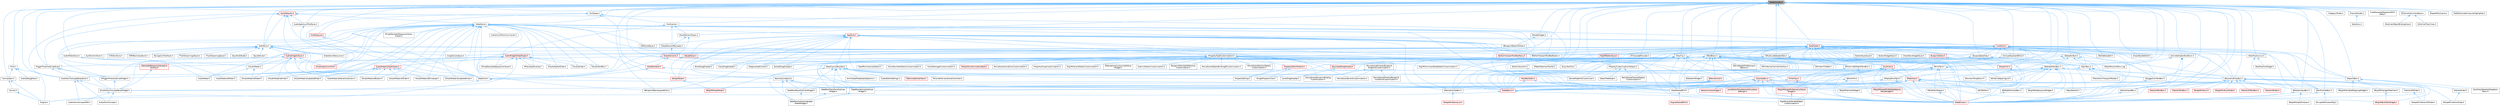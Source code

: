 digraph "SlateFontInfo.h"
{
 // INTERACTIVE_SVG=YES
 // LATEX_PDF_SIZE
  bgcolor="transparent";
  edge [fontname=Helvetica,fontsize=10,labelfontname=Helvetica,labelfontsize=10];
  node [fontname=Helvetica,fontsize=10,shape=box,height=0.2,width=0.4];
  Node1 [id="Node000001",label="SlateFontInfo.h",height=0.2,width=0.4,color="gray40", fillcolor="grey60", style="filled", fontcolor="black",tooltip=" "];
  Node1 -> Node2 [id="edge1_Node000001_Node000002",dir="back",color="steelblue1",style="solid",tooltip=" "];
  Node2 [id="Node000002",label="AudioMeterStyle.h",height=0.2,width=0.4,color="grey40", fillcolor="white", style="filled",URL="$de/d18/AudioMeterStyle_8h.html",tooltip=" "];
  Node2 -> Node3 [id="edge2_Node000002_Node000003",dir="back",color="steelblue1",style="solid",tooltip=" "];
  Node3 [id="Node000003",label="AudioMaterialMeter.h",height=0.2,width=0.4,color="grey40", fillcolor="white", style="filled",URL="$d7/dc3/AudioMaterialMeter_8h.html",tooltip=" "];
  Node2 -> Node4 [id="edge3_Node000002_Node000004",dir="back",color="steelblue1",style="solid",tooltip=" "];
  Node4 [id="Node000004",label="AudioMeter.h",height=0.2,width=0.4,color="grey40", fillcolor="white", style="filled",URL="$de/db0/AudioMeter_8h.html",tooltip=" "];
  Node2 -> Node5 [id="edge4_Node000002_Node000005",dir="back",color="steelblue1",style="solid",tooltip=" "];
  Node5 [id="Node000005",label="SAudioMeter.h",height=0.2,width=0.4,color="grey40", fillcolor="white", style="filled",URL="$d5/d48/SAudioMeter_8h.html",tooltip=" "];
  Node5 -> Node4 [id="edge5_Node000005_Node000004",dir="back",color="steelblue1",style="solid",tooltip=" "];
  Node5 -> Node6 [id="edge6_Node000005_Node000006",dir="back",color="steelblue1",style="solid",tooltip=" "];
  Node6 [id="Node000006",label="SAudioMaterialMeter.h",height=0.2,width=0.4,color="grey40", fillcolor="white", style="filled",URL="$d9/da6/SAudioMaterialMeter_8h.html",tooltip=" "];
  Node1 -> Node7 [id="edge7_Node000001_Node000007",dir="back",color="steelblue1",style="solid",tooltip=" "];
  Node7 [id="Node000007",label="AudioOscilloscopePanelStyle.h",height=0.2,width=0.4,color="grey40", fillcolor="white", style="filled",URL="$d7/d56/AudioOscilloscopePanelStyle_8h.html",tooltip=" "];
  Node7 -> Node8 [id="edge8_Node000007_Node000008",dir="back",color="steelblue1",style="solid",tooltip=" "];
  Node8 [id="Node000008",label="AudioOscilloscope.h",height=0.2,width=0.4,color="grey40", fillcolor="white", style="filled",URL="$d5/d81/AudioOscilloscope_8h.html",tooltip=" "];
  Node7 -> Node9 [id="edge9_Node000007_Node000009",dir="back",color="steelblue1",style="solid",tooltip=" "];
  Node9 [id="Node000009",label="AudioOscilloscopeUMG.h",height=0.2,width=0.4,color="grey40", fillcolor="white", style="filled",URL="$df/de7/AudioOscilloscopeUMG_8h.html",tooltip=" "];
  Node7 -> Node10 [id="edge10_Node000007_Node000010",dir="back",color="steelblue1",style="solid",tooltip=" "];
  Node10 [id="Node000010",label="SAudioOscilloscopePanelWidget.h",height=0.2,width=0.4,color="grey40", fillcolor="white", style="filled",URL="$db/d7e/SAudioOscilloscopePanelWidget_8h.html",tooltip=" "];
  Node10 -> Node8 [id="edge11_Node000010_Node000008",dir="back",color="steelblue1",style="solid",tooltip=" "];
  Node10 -> Node9 [id="edge12_Node000010_Node000009",dir="back",color="steelblue1",style="solid",tooltip=" "];
  Node1 -> Node11 [id="edge13_Node000001_Node000011",dir="back",color="steelblue1",style="solid",tooltip=" "];
  Node11 [id="Node000011",label="AudioSpectrumPlotStyle.h",height=0.2,width=0.4,color="grey40", fillcolor="white", style="filled",URL="$d8/dfa/AudioSpectrumPlotStyle_8h.html",tooltip=" "];
  Node11 -> Node12 [id="edge14_Node000011_Node000012",dir="back",color="steelblue1",style="solid",tooltip=" "];
  Node12 [id="Node000012",label="SAudioSpectrumPlot.h",height=0.2,width=0.4,color="red", fillcolor="#FFF0F0", style="filled",URL="$dd/ddf/SAudioSpectrumPlot_8h.html",tooltip=" "];
  Node1 -> Node15 [id="edge15_Node000001_Node000015",dir="back",color="steelblue1",style="solid",tooltip=" "];
  Node15 [id="Node000015",label="CanvasItem.h",height=0.2,width=0.4,color="grey40", fillcolor="white", style="filled",URL="$dc/df2/CanvasItem_8h.html",tooltip=" "];
  Node15 -> Node16 [id="edge16_Node000015_Node000016",dir="back",color="steelblue1",style="solid",tooltip=" "];
  Node16 [id="Node000016",label="Canvas.h",height=0.2,width=0.4,color="grey40", fillcolor="white", style="filled",URL="$dc/dd4/Canvas_8h.html",tooltip=" "];
  Node16 -> Node17 [id="edge17_Node000016_Node000017",dir="back",color="steelblue1",style="solid",tooltip=" "];
  Node17 [id="Node000017",label="Engine.h",height=0.2,width=0.4,color="grey40", fillcolor="white", style="filled",URL="$d1/d34/Public_2Engine_8h.html",tooltip=" "];
  Node15 -> Node17 [id="edge18_Node000015_Node000017",dir="back",color="steelblue1",style="solid",tooltip=" "];
  Node1 -> Node18 [id="edge19_Node000001_Node000018",dir="back",color="steelblue1",style="solid",tooltip=" "];
  Node18 [id="Node000018",label="CategoryModel.h",height=0.2,width=0.4,color="grey40", fillcolor="white", style="filled",URL="$db/dfe/CategoryModel_8h.html",tooltip=" "];
  Node1 -> Node19 [id="edge20_Node000001_Node000019",dir="back",color="steelblue1",style="solid",tooltip=" "];
  Node19 [id="Node000019",label="ChannelModel.h",height=0.2,width=0.4,color="grey40", fillcolor="white", style="filled",URL="$de/d30/ChannelModel_8h.html",tooltip=" "];
  Node19 -> Node20 [id="edge21_Node000019_Node000020",dir="back",color="steelblue1",style="solid",tooltip=" "];
  Node20 [id="Node000020",label="Selection.h",height=0.2,width=0.4,color="grey40", fillcolor="white", style="filled",URL="$dd/dc2/Editor_2Sequencer_2Public_2MVVM_2Selection_2Selection_8h.html",tooltip=" "];
  Node1 -> Node21 [id="edge22_Node000001_Node000021",dir="back",color="steelblue1",style="solid",tooltip=" "];
  Node21 [id="Node000021",label="DetailLayoutBuilder.h",height=0.2,width=0.4,color="grey40", fillcolor="white", style="filled",URL="$d1/df5/DetailLayoutBuilder_8h.html",tooltip=" "];
  Node21 -> Node22 [id="edge23_Node000021_Node000022",dir="back",color="steelblue1",style="solid",tooltip=" "];
  Node22 [id="Node000022",label="AnimGraphNodeAlphaOptions.h",height=0.2,width=0.4,color="grey40", fillcolor="white", style="filled",URL="$d6/df6/AnimGraphNodeAlphaOptions_8h.html",tooltip=" "];
  Node21 -> Node23 [id="edge24_Node000021_Node000023",dir="back",color="steelblue1",style="solid",tooltip=" "];
  Node23 [id="Node000023",label="AudioEditorSettings.h",height=0.2,width=0.4,color="grey40", fillcolor="white", style="filled",URL="$da/d86/AudioEditorSettings_8h.html",tooltip=" "];
  Node21 -> Node24 [id="edge25_Node000021_Node000024",dir="back",color="steelblue1",style="solid",tooltip=" "];
  Node24 [id="Node000024",label="DataflowCollectionSpread\lSheetWidget.h",height=0.2,width=0.4,color="grey40", fillcolor="white", style="filled",URL="$da/da3/DataflowCollectionSpreadSheetWidget_8h.html",tooltip=" "];
  Node21 -> Node25 [id="edge26_Node000021_Node000025",dir="back",color="steelblue1",style="solid",tooltip=" "];
  Node25 [id="Node000025",label="DataflowFacesOutlinerWidget.h",height=0.2,width=0.4,color="grey40", fillcolor="white", style="filled",URL="$d1/d1c/DataflowFacesOutlinerWidget_8h.html",tooltip=" "];
  Node25 -> Node24 [id="edge27_Node000025_Node000024",dir="back",color="steelblue1",style="solid",tooltip=" "];
  Node21 -> Node26 [id="edge28_Node000021_Node000026",dir="back",color="steelblue1",style="solid",tooltip=" "];
  Node26 [id="Node000026",label="DataflowTransformOutliner\lWidget.h",height=0.2,width=0.4,color="grey40", fillcolor="white", style="filled",URL="$d8/df9/DataflowTransformOutlinerWidget_8h.html",tooltip=" "];
  Node26 -> Node24 [id="edge29_Node000026_Node000024",dir="back",color="steelblue1",style="solid",tooltip=" "];
  Node21 -> Node27 [id="edge30_Node000021_Node000027",dir="back",color="steelblue1",style="solid",tooltip=" "];
  Node27 [id="Node000027",label="DataflowVerticesOutliner\lWidget.h",height=0.2,width=0.4,color="grey40", fillcolor="white", style="filled",URL="$dd/deb/DataflowVerticesOutlinerWidget_8h.html",tooltip=" "];
  Node27 -> Node24 [id="edge31_Node000027_Node000024",dir="back",color="steelblue1",style="solid",tooltip=" "];
  Node21 -> Node28 [id="edge32_Node000021_Node000028",dir="back",color="steelblue1",style="solid",tooltip=" "];
  Node28 [id="Node000028",label="DeformableInterface.h",height=0.2,width=0.4,color="red", fillcolor="#FFF0F0", style="filled",URL="$da/d3e/DeformableInterface_8h.html",tooltip=" "];
  Node21 -> Node41 [id="edge33_Node000021_Node000041",dir="back",color="steelblue1",style="solid",tooltip=" "];
  Node41 [id="Node000041",label="GameModeInfoCustomizer.h",height=0.2,width=0.4,color="grey40", fillcolor="white", style="filled",URL="$d5/df3/GameModeInfoCustomizer_8h.html",tooltip=" "];
  Node21 -> Node42 [id="edge34_Node000021_Node000042",dir="back",color="steelblue1",style="solid",tooltip=" "];
  Node42 [id="Node000042",label="PerlinNoiseChannelDetails\lCustomization.h",height=0.2,width=0.4,color="grey40", fillcolor="white", style="filled",URL="$d6/df3/PerlinNoiseChannelDetailsCustomization_8h.html",tooltip=" "];
  Node21 -> Node43 [id="edge35_Node000021_Node000043",dir="back",color="steelblue1",style="solid",tooltip=" "];
  Node43 [id="Node000043",label="PersonaPreviewSceneController.h",height=0.2,width=0.4,color="grey40", fillcolor="white", style="filled",URL="$df/de2/PersonaPreviewSceneController_8h.html",tooltip=" "];
  Node21 -> Node44 [id="edge36_Node000021_Node000044",dir="back",color="steelblue1",style="solid",tooltip=" "];
  Node44 [id="Node000044",label="PropertyEditing.h",height=0.2,width=0.4,color="grey40", fillcolor="white", style="filled",URL="$d9/d30/PropertyEditing_8h.html",tooltip=" "];
  Node21 -> Node45 [id="edge37_Node000021_Node000045",dir="back",color="steelblue1",style="solid",tooltip=" "];
  Node45 [id="Node000045",label="SelectionViewWidget.h",height=0.2,width=0.4,color="red", fillcolor="#FFF0F0", style="filled",URL="$dc/db5/SelectionViewWidget_8h.html",tooltip=" "];
  Node1 -> Node52 [id="edge38_Node000001_Node000052",dir="back",color="steelblue1",style="solid",tooltip=" "];
  Node52 [id="Node000052",label="DrawElementTypes.h",height=0.2,width=0.4,color="grey40", fillcolor="white", style="filled",URL="$df/d5c/DrawElementTypes_8h.html",tooltip=" "];
  Node52 -> Node53 [id="edge39_Node000052_Node000053",dir="back",color="steelblue1",style="solid",tooltip=" "];
  Node53 [id="Node000053",label="DrawElementPayloads.h",height=0.2,width=0.4,color="grey40", fillcolor="white", style="filled",URL="$d9/d97/DrawElementPayloads_8h.html",tooltip=" "];
  Node53 -> Node54 [id="edge40_Node000053_Node000054",dir="back",color="steelblue1",style="solid",tooltip=" "];
  Node54 [id="Node000054",label="DrawElements.h",height=0.2,width=0.4,color="red", fillcolor="#FFF0F0", style="filled",URL="$d8/d4c/DrawElements_8h.html",tooltip=" "];
  Node54 -> Node217 [id="edge41_Node000054_Node000217",dir="back",color="steelblue1",style="solid",tooltip=" "];
  Node217 [id="Node000217",label="SSpinBox.h",height=0.2,width=0.4,color="grey40", fillcolor="white", style="filled",URL="$d5/da5/SSpinBox_8h.html",tooltip=" "];
  Node217 -> Node202 [id="edge42_Node000217_Node000202",dir="back",color="steelblue1",style="solid",tooltip=" "];
  Node202 [id="Node000202",label="SNumericEntryBox.h",height=0.2,width=0.4,color="grey40", fillcolor="white", style="filled",URL="$d8/d1a/SNumericEntryBox_8h.html",tooltip=" "];
  Node202 -> Node132 [id="edge43_Node000202_Node000132",dir="back",color="steelblue1",style="solid",tooltip=" "];
  Node132 [id="Node000132",label="SGraphPinNum.h",height=0.2,width=0.4,color="red", fillcolor="#FFF0F0", style="filled",URL="$d7/da4/SGraphPinNum_8h.html",tooltip=" "];
  Node202 -> Node134 [id="edge44_Node000202_Node000134",dir="back",color="steelblue1",style="solid",tooltip=" "];
  Node134 [id="Node000134",label="SGraphPinNumSlider.h",height=0.2,width=0.4,color="red", fillcolor="#FFF0F0", style="filled",URL="$d5/d00/SGraphPinNumSlider_8h.html",tooltip=" "];
  Node202 -> Node142 [id="edge45_Node000202_Node000142",dir="back",color="steelblue1",style="solid",tooltip=" "];
  Node142 [id="Node000142",label="SGraphPinVector2DSlider.h",height=0.2,width=0.4,color="grey40", fillcolor="white", style="filled",URL="$d7/d05/SGraphPinVector2DSlider_8h.html",tooltip=" "];
  Node202 -> Node145 [id="edge46_Node000202_Node000145",dir="back",color="steelblue1",style="solid",tooltip=" "];
  Node145 [id="Node000145",label="SGraphPinVectorSlider.h",height=0.2,width=0.4,color="grey40", fillcolor="white", style="filled",URL="$dc/d38/SGraphPinVectorSlider_8h.html",tooltip=" "];
  Node202 -> Node203 [id="edge47_Node000202_Node000203",dir="back",color="steelblue1",style="solid",tooltip=" "];
  Node203 [id="Node000203",label="SRotatorInputBox.h",height=0.2,width=0.4,color="grey40", fillcolor="white", style="filled",URL="$de/dd2/SRotatorInputBox_8h.html",tooltip=" "];
  Node203 -> Node151 [id="edge48_Node000203_Node000151",dir="back",color="steelblue1",style="solid",tooltip=" "];
  Node151 [id="Node000151",label="SRigVMGraphPinQuat.h",height=0.2,width=0.4,color="grey40", fillcolor="white", style="filled",URL="$de/dda/SRigVMGraphPinQuat_8h.html",tooltip=" "];
  Node203 -> Node163 [id="edge49_Node000203_Node000163",dir="back",color="steelblue1",style="solid",tooltip=" "];
  Node163 [id="Node000163",label="SlateExtras.h",height=0.2,width=0.4,color="red", fillcolor="#FFF0F0", style="filled",URL="$d8/dec/SlateExtras_8h.html",tooltip=" "];
  Node202 -> Node204 [id="edge50_Node000202_Node000204",dir="back",color="steelblue1",style="solid",tooltip=" "];
  Node204 [id="Node000204",label="SVector2DSlider.h",height=0.2,width=0.4,color="grey40", fillcolor="white", style="filled",URL="$de/d67/SVector2DSlider_8h.html",tooltip=" "];
  Node204 -> Node142 [id="edge51_Node000204_Node000142",dir="back",color="steelblue1",style="solid",tooltip=" "];
  Node202 -> Node205 [id="edge52_Node000202_Node000205",dir="back",color="steelblue1",style="solid",tooltip=" "];
  Node205 [id="Node000205",label="SVector2DTextBox.h",height=0.2,width=0.4,color="red", fillcolor="#FFF0F0", style="filled",URL="$d6/d71/SVector2DTextBox_8h.html",tooltip=" "];
  Node202 -> Node206 [id="edge53_Node000202_Node000206",dir="back",color="steelblue1",style="solid",tooltip=" "];
  Node206 [id="Node000206",label="SVector4Slider.h",height=0.2,width=0.4,color="red", fillcolor="#FFF0F0", style="filled",URL="$d4/dec/SVector4Slider_8h.html",tooltip=" "];
  Node202 -> Node207 [id="edge54_Node000202_Node000207",dir="back",color="steelblue1",style="solid",tooltip=" "];
  Node207 [id="Node000207",label="SVector4TextBox.h",height=0.2,width=0.4,color="red", fillcolor="#FFF0F0", style="filled",URL="$dd/da4/SVector4TextBox_8h.html",tooltip=" "];
  Node202 -> Node208 [id="edge55_Node000202_Node000208",dir="back",color="steelblue1",style="solid",tooltip=" "];
  Node208 [id="Node000208",label="SVectorInputBox.h",height=0.2,width=0.4,color="grey40", fillcolor="white", style="filled",URL="$df/d44/SVectorInputBox_8h.html",tooltip=" "];
  Node208 -> Node163 [id="edge56_Node000208_Node000163",dir="back",color="steelblue1",style="solid",tooltip=" "];
  Node202 -> Node209 [id="edge57_Node000202_Node000209",dir="back",color="steelblue1",style="solid",tooltip=" "];
  Node209 [id="Node000209",label="SVectorSlider.h",height=0.2,width=0.4,color="grey40", fillcolor="white", style="filled",URL="$d2/db5/SVectorSlider_8h.html",tooltip=" "];
  Node209 -> Node145 [id="edge58_Node000209_Node000145",dir="back",color="steelblue1",style="solid",tooltip=" "];
  Node202 -> Node210 [id="edge59_Node000202_Node000210",dir="back",color="steelblue1",style="solid",tooltip=" "];
  Node210 [id="Node000210",label="SVectorTextBox.h",height=0.2,width=0.4,color="red", fillcolor="#FFF0F0", style="filled",URL="$df/db8/SVectorTextBox_8h.html",tooltip=" "];
  Node202 -> Node163 [id="edge60_Node000202_Node000163",dir="back",color="steelblue1",style="solid",tooltip=" "];
  Node217 -> Node218 [id="edge61_Node000217_Node000218",dir="back",color="steelblue1",style="solid",tooltip=" "];
  Node218 [id="Node000218",label="STransformViewportToolbar.h",height=0.2,width=0.4,color="grey40", fillcolor="white", style="filled",URL="$d8/da8/STransformViewportToolbar_8h.html",tooltip=" "];
  Node217 -> Node161 [id="edge62_Node000217_Node000161",dir="back",color="steelblue1",style="solid",tooltip=" "];
  Node161 [id="Node000161",label="SlateBasics.h",height=0.2,width=0.4,color="red", fillcolor="#FFF0F0", style="filled",URL="$da/d2f/SlateBasics_8h.html",tooltip=" "];
  Node161 -> Node17 [id="edge63_Node000161_Node000017",dir="back",color="steelblue1",style="solid",tooltip=" "];
  Node161 -> Node163 [id="edge64_Node000161_Node000163",dir="back",color="steelblue1",style="solid",tooltip=" "];
  Node217 -> Node163 [id="edge65_Node000217_Node000163",dir="back",color="steelblue1",style="solid",tooltip=" "];
  Node54 -> Node662 [id="edge66_Node000054_Node000662",dir="back",color="steelblue1",style="solid",tooltip=" "];
  Node662 [id="Node000662",label="STriggerThresholdLineWidget.h",height=0.2,width=0.4,color="grey40", fillcolor="white", style="filled",URL="$da/d0d/STriggerThresholdLineWidget_8h.html",tooltip=" "];
  Node662 -> Node10 [id="edge67_Node000662_Node000010",dir="back",color="steelblue1",style="solid",tooltip=" "];
  Node54 -> Node160 [id="edge68_Node000054_Node000160",dir="back",color="steelblue1",style="solid",tooltip=" "];
  Node160 [id="Node000160",label="SlateCore.h",height=0.2,width=0.4,color="grey40", fillcolor="white", style="filled",URL="$dc/d03/SlateCore_8h.html",tooltip=" "];
  Node160 -> Node17 [id="edge69_Node000160_Node000017",dir="back",color="steelblue1",style="solid",tooltip=" "];
  Node160 -> Node161 [id="edge70_Node000160_Node000161",dir="back",color="steelblue1",style="solid",tooltip=" "];
  Node54 -> Node665 [id="edge71_Node000054_Node000665",dir="back",color="steelblue1",style="solid",tooltip=" "];
  Node665 [id="Node000665",label="SlateRenderer.h",height=0.2,width=0.4,color="red", fillcolor="#FFF0F0", style="filled",URL="$d7/d93/SlateRenderer_8h.html",tooltip=" "];
  Node665 -> Node160 [id="edge72_Node000665_Node000160",dir="back",color="steelblue1",style="solid",tooltip=" "];
  Node665 -> Node165 [id="edge73_Node000665_Node000165",dir="back",color="steelblue1",style="solid",tooltip=" "];
  Node165 [id="Node000165",label="SlateSharedPCH.h",height=0.2,width=0.4,color="grey40", fillcolor="white", style="filled",URL="$d1/dfc/SlateSharedPCH_8h.html",tooltip=" "];
  Node165 -> Node166 [id="edge74_Node000165_Node000166",dir="back",color="steelblue1",style="solid",tooltip=" "];
  Node166 [id="Node000166",label="EngineSharedPCH.h",height=0.2,width=0.4,color="red", fillcolor="#FFF0F0", style="filled",URL="$dc/dbb/EngineSharedPCH_8h.html",tooltip=" "];
  Node54 -> Node165 [id="edge75_Node000054_Node000165",dir="back",color="steelblue1",style="solid",tooltip=" "];
  Node52 -> Node54 [id="edge76_Node000052_Node000054",dir="back",color="steelblue1",style="solid",tooltip=" "];
  Node1 -> Node975 [id="edge77_Node000001_Node000975",dir="back",color="steelblue1",style="solid",tooltip=" "];
  Node975 [id="Node000975",label="FixedSampledSequenceGrid\lData.h",height=0.2,width=0.4,color="grey40", fillcolor="white", style="filled",URL="$db/db1/FixedSampledSequenceGridData_8h.html",tooltip=" "];
  Node1 -> Node976 [id="edge78_Node000001_Node000976",dir="back",color="steelblue1",style="solid",tooltip=" "];
  Node976 [id="Node000976",label="Font.h",height=0.2,width=0.4,color="grey40", fillcolor="white", style="filled",URL="$d8/dd1/Font_8h.html",tooltip=" "];
  Node976 -> Node977 [id="edge79_Node000976_Node000977",dir="back",color="steelblue1",style="solid",tooltip=" "];
  Node977 [id="Node000977",label="AudioDebugDraw.h",height=0.2,width=0.4,color="grey40", fillcolor="white", style="filled",URL="$df/d56/AudioDebugDraw_8h.html",tooltip=" "];
  Node976 -> Node15 [id="edge80_Node000976_Node000015",dir="back",color="steelblue1",style="solid",tooltip=" "];
  Node976 -> Node17 [id="edge81_Node000976_Node000017",dir="back",color="steelblue1",style="solid",tooltip=" "];
  Node1 -> Node978 [id="edge82_Node000001_Node000978",dir="back",color="steelblue1",style="solid",tooltip=" "];
  Node978 [id="Node000978",label="FontCache.h",height=0.2,width=0.4,color="grey40", fillcolor="white", style="filled",URL="$d0/db4/FontCache_8h.html",tooltip=" "];
  Node978 -> Node53 [id="edge83_Node000978_Node000053",dir="back",color="steelblue1",style="solid",tooltip=" "];
  Node978 -> Node52 [id="edge84_Node000978_Node000052",dir="back",color="steelblue1",style="solid",tooltip=" "];
  Node978 -> Node160 [id="edge85_Node000978_Node000160",dir="back",color="steelblue1",style="solid",tooltip=" "];
  Node1 -> Node979 [id="edge86_Node000001_Node000979",dir="back",color="steelblue1",style="solid",tooltip=" "];
  Node979 [id="Node000979",label="FontTypes.h",height=0.2,width=0.4,color="grey40", fillcolor="white", style="filled",URL="$d9/dd5/FontTypes_8h.html",tooltip=" "];
  Node979 -> Node978 [id="edge87_Node000979_Node000978",dir="back",color="steelblue1",style="solid",tooltip=" "];
  Node979 -> Node980 [id="edge88_Node000979_Node000980",dir="back",color="steelblue1",style="solid",tooltip=" "];
  Node980 [id="Node000980",label="FontMeasure.h",height=0.2,width=0.4,color="red", fillcolor="#FFF0F0", style="filled",URL="$d7/db9/FontMeasure_8h.html",tooltip=" "];
  Node980 -> Node160 [id="edge89_Node000980_Node000160",dir="back",color="steelblue1",style="solid",tooltip=" "];
  Node979 -> Node160 [id="edge90_Node000979_Node000160",dir="back",color="steelblue1",style="solid",tooltip=" "];
  Node979 -> Node665 [id="edge91_Node000979_Node000665",dir="back",color="steelblue1",style="solid",tooltip=" "];
  Node1 -> Node981 [id="edge92_Node000001_Node000981",dir="back",color="steelblue1",style="solid",tooltip=" "];
  Node981 [id="Node000981",label="IPropertyTypeCustomization.h",height=0.2,width=0.4,color="grey40", fillcolor="white", style="filled",URL="$d0/dae/IPropertyTypeCustomization_8h.html",tooltip=" "];
  Node981 -> Node982 [id="edge93_Node000981_Node000982",dir="back",color="steelblue1",style="solid",tooltip=" "];
  Node982 [id="Node000982",label="BlueprintMemberReference\lCustomization.h",height=0.2,width=0.4,color="grey40", fillcolor="white", style="filled",URL="$dc/dff/BlueprintMemberReferenceCustomization_8h.html",tooltip=" "];
  Node981 -> Node983 [id="edge94_Node000981_Node000983",dir="back",color="steelblue1",style="solid",tooltip=" "];
  Node983 [id="Node000983",label="CacheManagerCustomization.h",height=0.2,width=0.4,color="grey40", fillcolor="white", style="filled",URL="$d3/dad/CacheManagerCustomization_8h.html",tooltip=" "];
  Node981 -> Node984 [id="edge95_Node000981_Node000984",dir="back",color="steelblue1",style="solid",tooltip=" "];
  Node984 [id="Node000984",label="DataflowInstanceDetails.h",height=0.2,width=0.4,color="grey40", fillcolor="white", style="filled",URL="$da/db0/DataflowInstanceDetails_8h.html",tooltip=" "];
  Node981 -> Node985 [id="edge96_Node000981_Node000985",dir="back",color="steelblue1",style="solid",tooltip=" "];
  Node985 [id="Node000985",label="FrameNumberDetailsCustomization.h",height=0.2,width=0.4,color="grey40", fillcolor="white", style="filled",URL="$df/db2/FrameNumberDetailsCustomization_8h.html",tooltip=" "];
  Node981 -> Node182 [id="edge97_Node000981_Node000182",dir="back",color="steelblue1",style="solid",tooltip=" "];
  Node182 [id="Node000182",label="LevelEditorPlayNetworkEmulation\lSettings.h",height=0.2,width=0.4,color="red", fillcolor="#FFF0F0", style="filled",URL="$d4/d35/LevelEditorPlayNetworkEmulationSettings_8h.html",tooltip=" "];
  Node981 -> Node623 [id="edge98_Node000981_Node000623",dir="back",color="steelblue1",style="solid",tooltip=" "];
  Node623 [id="Node000623",label="MediaIOCustomizationBase.h",height=0.2,width=0.4,color="red", fillcolor="#FFF0F0", style="filled",URL="$d2/dd0/MediaIOCustomizationBase_8h.html",tooltip=" "];
  Node981 -> Node178 [id="edge99_Node000981_Node000178",dir="back",color="steelblue1",style="solid",tooltip=" "];
  Node178 [id="Node000178",label="MovieSceneConditionCustomization.h",height=0.2,width=0.4,color="grey40", fillcolor="white", style="filled",URL="$db/d7d/MovieSceneConditionCustomization_8h.html",tooltip=" "];
  Node981 -> Node986 [id="edge100_Node000981_Node000986",dir="back",color="steelblue1",style="solid",tooltip=" "];
  Node986 [id="Node000986",label="MovieSceneDirectorBlueprint\lConditionCustomization.h",height=0.2,width=0.4,color="grey40", fillcolor="white", style="filled",URL="$d5/d68/MovieSceneDirectorBlueprintConditionCustomization_8h.html",tooltip=" "];
  Node981 -> Node987 [id="edge101_Node000981_Node000987",dir="back",color="steelblue1",style="solid",tooltip=" "];
  Node987 [id="Node000987",label="MovieSceneDirectorBlueprint\lEndpointCustomization.h",height=0.2,width=0.4,color="grey40", fillcolor="white", style="filled",URL="$dd/d5d/MovieSceneDirectorBlueprintEndpointCustomization_8h.html",tooltip=" "];
  Node987 -> Node986 [id="edge102_Node000987_Node000986",dir="back",color="steelblue1",style="solid",tooltip=" "];
  Node987 -> Node988 [id="edge103_Node000987_Node000988",dir="back",color="steelblue1",style="solid",tooltip=" "];
  Node988 [id="Node000988",label="MovieSceneDynamicBinding\lCustomization.h",height=0.2,width=0.4,color="grey40", fillcolor="white", style="filled",URL="$d7/d1a/MovieSceneDynamicBindingCustomization_8h.html",tooltip=" "];
  Node987 -> Node989 [id="edge104_Node000987_Node000989",dir="back",color="steelblue1",style="solid",tooltip=" "];
  Node989 [id="Node000989",label="MovieSceneEventCustomization.h",height=0.2,width=0.4,color="grey40", fillcolor="white", style="filled",URL="$d7/d00/MovieSceneEventCustomization_8h.html",tooltip=" "];
  Node981 -> Node988 [id="edge105_Node000981_Node000988",dir="back",color="steelblue1",style="solid",tooltip=" "];
  Node981 -> Node989 [id="edge106_Node000981_Node000989",dir="back",color="steelblue1",style="solid",tooltip=" "];
  Node981 -> Node990 [id="edge107_Node000981_Node000990",dir="back",color="steelblue1",style="solid",tooltip=" "];
  Node990 [id="Node000990",label="MovieSceneObjectBindingIDCustomization.h",height=0.2,width=0.4,color="grey40", fillcolor="white", style="filled",URL="$d9/d78/MovieSceneObjectBindingIDCustomization_8h.html",tooltip=" "];
  Node981 -> Node782 [id="edge108_Node000981_Node000782",dir="back",color="steelblue1",style="solid",tooltip=" "];
  Node782 [id="Node000782",label="MovieSceneSectionDetails\lCustomization.h",height=0.2,width=0.4,color="grey40", fillcolor="white", style="filled",URL="$d3/de7/MovieSceneSectionDetailsCustomization_8h.html",tooltip=" "];
  Node981 -> Node44 [id="edge109_Node000981_Node000044",dir="back",color="steelblue1",style="solid",tooltip=" "];
  Node981 -> Node609 [id="edge110_Node000981_Node000609",dir="back",color="steelblue1",style="solid",tooltip=" "];
  Node609 [id="Node000609",label="PropertyEditorModule.h",height=0.2,width=0.4,color="red", fillcolor="#FFF0F0", style="filled",URL="$d5/d90/PropertyEditorModule_8h.html",tooltip=" "];
  Node609 -> Node611 [id="edge111_Node000609_Node000611",dir="back",color="steelblue1",style="solid",tooltip=" "];
  Node611 [id="Node000611",label="ISinglePropertyView.h",height=0.2,width=0.4,color="grey40", fillcolor="white", style="filled",URL="$de/d4c/ISinglePropertyView_8h.html",tooltip=" "];
  Node609 -> Node44 [id="edge112_Node000609_Node000044",dir="back",color="steelblue1",style="solid",tooltip=" "];
  Node981 -> Node991 [id="edge113_Node000981_Node000991",dir="back",color="steelblue1",style="solid",tooltip=" "];
  Node991 [id="Node000991",label="PropertyGroupCustomization.h",height=0.2,width=0.4,color="grey40", fillcolor="white", style="filled",URL="$d1/d88/PropertyGroupCustomization_8h.html",tooltip=" "];
  Node981 -> Node677 [id="edge114_Node000981_Node000677",dir="back",color="steelblue1",style="solid",tooltip=" "];
  Node677 [id="Node000677",label="RigVMCommentNodeDetailCustomization.h",height=0.2,width=0.4,color="grey40", fillcolor="white", style="filled",URL="$de/ddb/RigVMCommentNodeDetailCustomization_8h.html",tooltip=" "];
  Node981 -> Node191 [id="edge115_Node000981_Node000191",dir="back",color="steelblue1",style="solid",tooltip=" "];
  Node191 [id="Node000191",label="RigVMLocalVariableDetail\lCustomization.h",height=0.2,width=0.4,color="grey40", fillcolor="white", style="filled",URL="$de/de8/RigVMLocalVariableDetailCustomization_8h.html",tooltip=" "];
  Node981 -> Node698 [id="edge116_Node000981_Node000698",dir="back",color="steelblue1",style="solid",tooltip=" "];
  Node698 [id="Node000698",label="RigVMVariantDetailCustomization.h",height=0.2,width=0.4,color="grey40", fillcolor="white", style="filled",URL="$d2/db8/RigVMVariantDetailCustomization_8h.html",tooltip=" "];
  Node981 -> Node618 [id="edge117_Node000981_Node000618",dir="back",color="steelblue1",style="solid",tooltip=" "];
  Node618 [id="Node000618",label="SStandaloneCustomizedValue\lWidget.h",height=0.2,width=0.4,color="grey40", fillcolor="white", style="filled",URL="$d9/dd7/SStandaloneCustomizedValueWidget_8h.html",tooltip=" "];
  Node981 -> Node631 [id="edge118_Node000981_Node000631",dir="back",color="steelblue1",style="solid",tooltip=" "];
  Node631 [id="Node000631",label="SubmixDetailsCustomization.h",height=0.2,width=0.4,color="grey40", fillcolor="white", style="filled",URL="$d8/d24/SubmixDetailsCustomization_8h.html",tooltip=" "];
  Node1 -> Node611 [id="edge119_Node000001_Node000611",dir="back",color="steelblue1",style="solid",tooltip=" "];
  Node1 -> Node992 [id="edge120_Node000001_Node000992",dir="back",color="steelblue1",style="solid",tooltip=" "];
  Node992 [id="Node000992",label="ISlateStyle.h",height=0.2,width=0.4,color="grey40", fillcolor="white", style="filled",URL="$dc/dfa/ISlateStyle_8h.html",tooltip=" "];
  Node992 -> Node993 [id="edge121_Node000992_Node000993",dir="back",color="steelblue1",style="solid",tooltip=" "];
  Node993 [id="Node000993",label="AppStyle.h",height=0.2,width=0.4,color="red", fillcolor="#FFF0F0", style="filled",URL="$d4/dba/AppStyle_8h.html",tooltip=" "];
  Node993 -> Node57 [id="edge122_Node000993_Node000057",dir="back",color="steelblue1",style="solid",tooltip=" "];
  Node57 [id="Node000057",label="BoneDragDropOp.h",height=0.2,width=0.4,color="grey40", fillcolor="white", style="filled",URL="$d9/dba/BoneDragDropOp_8h.html",tooltip=" "];
  Node993 -> Node58 [id="edge123_Node000993_Node000058",dir="back",color="steelblue1",style="solid",tooltip=" "];
  Node58 [id="Node000058",label="ClassDragDropOp.h",height=0.2,width=0.4,color="grey40", fillcolor="white", style="filled",URL="$d5/d37/ClassDragDropOp_8h.html",tooltip=" "];
  Node993 -> Node996 [id="edge124_Node000993_Node000996",dir="back",color="steelblue1",style="solid",tooltip=" "];
  Node996 [id="Node000996",label="CoreStyle.h",height=0.2,width=0.4,color="red", fillcolor="#FFF0F0", style="filled",URL="$d6/d45/CoreStyle_8h.html",tooltip=" "];
  Node996 -> Node998 [id="edge125_Node000996_Node000998",dir="back",color="steelblue1",style="solid",tooltip=" "];
  Node998 [id="Node000998",label="RigVMEditorStyle.h",height=0.2,width=0.4,color="red", fillcolor="#FFF0F0", style="filled",URL="$dd/d8a/RigVMEditorStyle_8h.html",tooltip=" "];
  Node996 -> Node325 [id="edge126_Node000996_Node000325",dir="back",color="steelblue1",style="solid",tooltip=" "];
  Node325 [id="Node000325",label="SBlueprintNamespaceEntry.h",height=0.2,width=0.4,color="grey40", fillcolor="white", style="filled",URL="$d4/d22/SBlueprintNamespaceEntry_8h.html",tooltip=" "];
  Node996 -> Node186 [id="edge127_Node000996_Node000186",dir="back",color="steelblue1",style="solid",tooltip=" "];
  Node186 [id="Node000186",label="SEditableComboBox.h",height=0.2,width=0.4,color="grey40", fillcolor="white", style="filled",URL="$d0/d8c/SEditableComboBox_8h.html",tooltip=" "];
  Node186 -> Node163 [id="edge128_Node000186_Node000163",dir="back",color="steelblue1",style="solid",tooltip=" "];
  Node996 -> Node797 [id="edge129_Node000996_Node000797",dir="back",color="steelblue1",style="solid",tooltip=" "];
  Node797 [id="Node000797",label="SEditableLabel.h",height=0.2,width=0.4,color="grey40", fillcolor="white", style="filled",URL="$dd/db3/SEditableLabel_8h.html",tooltip=" "];
  Node996 -> Node936 [id="edge130_Node000996_Node000936",dir="back",color="steelblue1",style="solid",tooltip=" "];
  Node936 [id="Node000936",label="SEditableText.h",height=0.2,width=0.4,color="grey40", fillcolor="white", style="filled",URL="$df/df7/SEditableText_8h.html",tooltip=" "];
  Node936 -> Node744 [id="edge131_Node000936_Node000744",dir="back",color="steelblue1",style="solid",tooltip=" "];
  Node744 [id="Node000744",label="SEditableTextBox.h",height=0.2,width=0.4,color="grey40", fillcolor="white", style="filled",URL="$df/dd0/SEditableTextBox_8h.html",tooltip=" "];
  Node744 -> Node186 [id="edge132_Node000744_Node000186",dir="back",color="steelblue1",style="solid",tooltip=" "];
  Node744 -> Node197 [id="edge133_Node000744_Node000197",dir="back",color="steelblue1",style="solid",tooltip=" "];
  Node197 [id="Node000197",label="SGridLineSpacingList.h",height=0.2,width=0.4,color="grey40", fillcolor="white", style="filled",URL="$db/d48/SGridLineSpacingList_8h.html",tooltip=" "];
  Node744 -> Node198 [id="edge134_Node000744_Node000198",dir="back",color="steelblue1",style="solid",tooltip=" "];
  Node198 [id="Node000198",label="SNumericDropDown.h",height=0.2,width=0.4,color="grey40", fillcolor="white", style="filled",URL="$d3/d12/SNumericDropDown_8h.html",tooltip=" "];
  Node744 -> Node189 [id="edge135_Node000744_Node000189",dir="back",color="steelblue1",style="solid",tooltip=" "];
  Node189 [id="Node000189",label="SRigVMGraphPinEditableName\lValueWidget.h",height=0.2,width=0.4,color="red", fillcolor="#FFF0F0", style="filled",URL="$da/d0c/SRigVMGraphPinEditableNameValueWidget_8h.html",tooltip=" "];
  Node744 -> Node190 [id="edge136_Node000744_Node000190",dir="back",color="steelblue1",style="solid",tooltip=" "];
  Node190 [id="Node000190",label="SRigVMGraphPinNameListValue\lWidget.h",height=0.2,width=0.4,color="red", fillcolor="#FFF0F0", style="filled",URL="$dc/dac/SRigVMGraphPinNameListValueWidget_8h.html",tooltip=" "];
  Node190 -> Node191 [id="edge137_Node000190_Node000191",dir="back",color="steelblue1",style="solid",tooltip=" "];
  Node744 -> Node745 [id="edge138_Node000744_Node000745",dir="back",color="steelblue1",style="solid",tooltip=" "];
  Node745 [id="Node000745",label="SSearchBox.h",height=0.2,width=0.4,color="grey40", fillcolor="white", style="filled",URL="$df/d3f/SSearchBox_8h.html",tooltip=" "];
  Node745 -> Node339 [id="edge139_Node000745_Node000339",dir="back",color="steelblue1",style="solid",tooltip=" "];
  Node339 [id="Node000339",label="SListViewSelectorDropdown\lMenu.h",height=0.2,width=0.4,color="grey40", fillcolor="white", style="filled",URL="$d4/dc9/SListViewSelectorDropdownMenu_8h.html",tooltip=" "];
  Node745 -> Node328 [id="edge140_Node000745_Node000328",dir="back",color="steelblue1",style="solid",tooltip=" "];
  Node328 [id="Node000328",label="SRigVMBulkEditWidget.h",height=0.2,width=0.4,color="red", fillcolor="#FFF0F0", style="filled",URL="$d7/dab/SRigVMBulkEditWidget_8h.html",tooltip=" "];
  Node745 -> Node331 [id="edge141_Node000745_Node000331",dir="back",color="steelblue1",style="solid",tooltip=" "];
  Node331 [id="Node000331",label="SRigVMChangesTreeView.h",height=0.2,width=0.4,color="grey40", fillcolor="white", style="filled",URL="$dd/d83/SRigVMChangesTreeView_8h.html",tooltip=" "];
  Node331 -> Node328 [id="edge142_Node000331_Node000328",dir="back",color="steelblue1",style="solid",tooltip=" "];
  Node745 -> Node334 [id="edge143_Node000745_Node000334",dir="back",color="steelblue1",style="solid",tooltip=" "];
  Node334 [id="Node000334",label="SRigVMVariableMappingWidget.h",height=0.2,width=0.4,color="grey40", fillcolor="white", style="filled",URL="$d0/ddc/SRigVMVariableMappingWidget_8h.html",tooltip=" "];
  Node745 -> Node163 [id="edge144_Node000745_Node000163",dir="back",color="steelblue1",style="solid",tooltip=" "];
  Node744 -> Node342 [id="edge145_Node000744_Node000342",dir="back",color="steelblue1",style="solid",tooltip=" "];
  Node342 [id="Node000342",label="SSuggestionTextBox.h",height=0.2,width=0.4,color="grey40", fillcolor="white", style="filled",URL="$d1/df9/SSuggestionTextBox_8h.html",tooltip=" "];
  Node342 -> Node163 [id="edge146_Node000342_Node000163",dir="back",color="steelblue1",style="solid",tooltip=" "];
  Node744 -> Node161 [id="edge147_Node000744_Node000161",dir="back",color="steelblue1",style="solid",tooltip=" "];
  Node744 -> Node163 [id="edge148_Node000744_Node000163",dir="back",color="steelblue1",style="solid",tooltip=" "];
  Node744 -> Node165 [id="edge149_Node000744_Node000165",dir="back",color="steelblue1",style="solid",tooltip=" "];
  Node936 -> Node202 [id="edge150_Node000936_Node000202",dir="back",color="steelblue1",style="solid",tooltip=" "];
  Node936 -> Node217 [id="edge151_Node000936_Node000217",dir="back",color="steelblue1",style="solid",tooltip=" "];
  Node936 -> Node161 [id="edge152_Node000936_Node000161",dir="back",color="steelblue1",style="solid",tooltip=" "];
  Node936 -> Node163 [id="edge153_Node000936_Node000163",dir="back",color="steelblue1",style="solid",tooltip=" "];
  Node936 -> Node165 [id="edge154_Node000936_Node000165",dir="back",color="steelblue1",style="solid",tooltip=" "];
  Node996 -> Node744 [id="edge155_Node000996_Node000744",dir="back",color="steelblue1",style="solid",tooltip=" "];
  Node996 -> Node746 [id="edge156_Node000996_Node000746",dir="back",color="steelblue1",style="solid",tooltip=" "];
  Node746 [id="Node000746",label="SErrorText.h",height=0.2,width=0.4,color="grey40", fillcolor="white", style="filled",URL="$d7/d9a/SErrorText_8h.html",tooltip=" "];
  Node746 -> Node747 [id="edge157_Node000746_Node000747",dir="back",color="steelblue1",style="solid",tooltip=" "];
  Node747 [id="Node000747",label="SErrorHint.h",height=0.2,width=0.4,color="grey40", fillcolor="white", style="filled",URL="$d9/d4d/SErrorHint_8h.html",tooltip=" "];
  Node747 -> Node161 [id="edge158_Node000747_Node000161",dir="back",color="steelblue1",style="solid",tooltip=" "];
  Node747 -> Node163 [id="edge159_Node000747_Node000163",dir="back",color="steelblue1",style="solid",tooltip=" "];
  Node746 -> Node99 [id="edge160_Node000746_Node000099",dir="back",color="steelblue1",style="solid",tooltip=" "];
  Node99 [id="Node000099",label="SGraphNode.h",height=0.2,width=0.4,color="red", fillcolor="#FFF0F0", style="filled",URL="$d2/d30/SGraphNode_8h.html",tooltip=" "];
  Node99 -> Node157 [id="edge161_Node000099_Node000157",dir="back",color="steelblue1",style="solid",tooltip=" "];
  Node157 [id="Node000157",label="SRigVMGraphNode.h",height=0.2,width=0.4,color="red", fillcolor="#FFF0F0", style="filled",URL="$d0/d1e/SRigVMGraphNode_8h.html",tooltip=" "];
  Node746 -> Node199 [id="edge162_Node000746_Node000199",dir="back",color="steelblue1",style="solid",tooltip=" "];
  Node199 [id="Node000199",label="SPopUpErrorText.h",height=0.2,width=0.4,color="grey40", fillcolor="white", style="filled",URL="$d7/d15/SPopUpErrorText_8h.html",tooltip=" "];
  Node199 -> Node161 [id="edge163_Node000199_Node000161",dir="back",color="steelblue1",style="solid",tooltip=" "];
  Node199 -> Node163 [id="edge164_Node000199_Node000163",dir="back",color="steelblue1",style="solid",tooltip=" "];
  Node746 -> Node342 [id="edge165_Node000746_Node000342",dir="back",color="steelblue1",style="solid",tooltip=" "];
  Node746 -> Node748 [id="edge166_Node000746_Node000748",dir="back",color="steelblue1",style="solid",tooltip=" "];
  Node748 [id="Node000748",label="STextEntryPopup.h",height=0.2,width=0.4,color="grey40", fillcolor="white", style="filled",URL="$d6/d4f/STextEntryPopup_8h.html",tooltip=" "];
  Node748 -> Node163 [id="edge167_Node000748_Node000163",dir="back",color="steelblue1",style="solid",tooltip=" "];
  Node746 -> Node161 [id="edge168_Node000746_Node000161",dir="back",color="steelblue1",style="solid",tooltip=" "];
  Node746 -> Node163 [id="edge169_Node000746_Node000163",dir="back",color="steelblue1",style="solid",tooltip=" "];
  Node746 -> Node165 [id="edge170_Node000746_Node000165",dir="back",color="steelblue1",style="solid",tooltip=" "];
  Node996 -> Node801 [id="edge171_Node000996_Node000801",dir="back",color="steelblue1",style="solid",tooltip=" "];
  Node801 [id="Node000801",label="SExpandableArea.h",height=0.2,width=0.4,color="grey40", fillcolor="white", style="filled",URL="$da/d6a/SExpandableArea_8h.html",tooltip=" "];
  Node801 -> Node163 [id="edge172_Node000801_Node000163",dir="back",color="steelblue1",style="solid",tooltip=" "];
  Node801 -> Node165 [id="edge173_Node000801_Node000165",dir="back",color="steelblue1",style="solid",tooltip=" "];
  Node996 -> Node742 [id="edge174_Node000996_Node000742",dir="back",color="steelblue1",style="solid",tooltip=" "];
  Node742 [id="Node000742",label="SHyperlink.h",height=0.2,width=0.4,color="red", fillcolor="#FFF0F0", style="filled",URL="$d3/d8c/SHyperlink_8h.html",tooltip=" "];
  Node742 -> Node163 [id="edge175_Node000742_Node000163",dir="back",color="steelblue1",style="solid",tooltip=" "];
  Node996 -> Node806 [id="edge176_Node000996_Node000806",dir="back",color="steelblue1",style="solid",tooltip=" "];
  Node806 [id="Node000806",label="SInlineEditableTextBlock.h",height=0.2,width=0.4,color="grey40", fillcolor="white", style="filled",URL="$d7/dd8/SInlineEditableTextBlock_8h.html",tooltip=" "];
  Node806 -> Node75 [id="edge177_Node000806_Node000075",dir="back",color="steelblue1",style="solid",tooltip=" "];
  Node75 [id="Node000075",label="SRigVMActionMenu.cpp",height=0.2,width=0.4,color="grey40", fillcolor="white", style="filled",URL="$dc/d4c/SRigVMActionMenu_8cpp.html",tooltip=" "];
  Node806 -> Node333 [id="edge178_Node000806_Node000333",dir="back",color="steelblue1",style="solid",tooltip=" "];
  Node333 [id="Node000333",label="SRigVMNodeLayoutWidget.h",height=0.2,width=0.4,color="grey40", fillcolor="white", style="filled",URL="$dc/da9/SRigVMNodeLayoutWidget_8h.html",tooltip=" "];
  Node806 -> Node163 [id="edge179_Node000806_Node000163",dir="back",color="steelblue1",style="solid",tooltip=" "];
  Node996 -> Node807 [id="edge180_Node000996_Node000807",dir="back",color="steelblue1",style="solid",tooltip=" "];
  Node807 [id="Node000807",label="SInputKeySelector.h",height=0.2,width=0.4,color="grey40", fillcolor="white", style="filled",URL="$db/d15/SInputKeySelector_8h.html",tooltip=" "];
  Node996 -> Node778 [id="edge181_Node000996_Node000778",dir="back",color="steelblue1",style="solid",tooltip=" "];
  Node778 [id="Node000778",label="SMultiLineEditableText.h",height=0.2,width=0.4,color="grey40", fillcolor="white", style="filled",URL="$d3/d39/SMultiLineEditableText_8h.html",tooltip=" "];
  Node778 -> Node773 [id="edge182_Node000778_Node000773",dir="back",color="steelblue1",style="solid",tooltip=" "];
  Node773 [id="Node000773",label="SMultiLineEditableTextBox.h",height=0.2,width=0.4,color="grey40", fillcolor="white", style="filled",URL="$da/d53/SMultiLineEditableTextBox_8h.html",tooltip=" "];
  Node773 -> Node161 [id="edge183_Node000773_Node000161",dir="back",color="steelblue1",style="solid",tooltip=" "];
  Node773 -> Node163 [id="edge184_Node000773_Node000163",dir="back",color="steelblue1",style="solid",tooltip=" "];
  Node778 -> Node161 [id="edge185_Node000778_Node000161",dir="back",color="steelblue1",style="solid",tooltip=" "];
  Node778 -> Node163 [id="edge186_Node000778_Node000163",dir="back",color="steelblue1",style="solid",tooltip=" "];
  Node996 -> Node773 [id="edge187_Node000996_Node000773",dir="back",color="steelblue1",style="solid",tooltip=" "];
  Node996 -> Node188 [id="edge188_Node000996_Node000188",dir="back",color="steelblue1",style="solid",tooltip=" "];
  Node188 [id="Node000188",label="SNameComboBox.h",height=0.2,width=0.4,color="grey40", fillcolor="white", style="filled",URL="$d8/d4b/SNameComboBox_8h.html",tooltip=" "];
  Node188 -> Node130 [id="edge189_Node000188_Node000130",dir="back",color="steelblue1",style="solid",tooltip=" "];
  Node130 [id="Node000130",label="SGraphPinNameList.h",height=0.2,width=0.4,color="red", fillcolor="#FFF0F0", style="filled",URL="$d4/d09/SGraphPinNameList_8h.html",tooltip=" "];
  Node996 -> Node94 [id="edge190_Node000996_Node000094",dir="back",color="steelblue1",style="solid",tooltip=" "];
  Node94 [id="Node000094",label="SNodePanel.h",height=0.2,width=0.4,color="red", fillcolor="#FFF0F0", style="filled",URL="$da/db1/SNodePanel_8h.html",tooltip=" "];
  Node94 -> Node99 [id="edge191_Node000094_Node000099",dir="back",color="steelblue1",style="solid",tooltip=" "];
  Node996 -> Node202 [id="edge192_Node000996_Node000202",dir="back",color="steelblue1",style="solid",tooltip=" "];
  Node996 -> Node203 [id="edge193_Node000996_Node000203",dir="back",color="steelblue1",style="solid",tooltip=" "];
  Node996 -> Node745 [id="edge194_Node000996_Node000745",dir="back",color="steelblue1",style="solid",tooltip=" "];
  Node996 -> Node217 [id="edge195_Node000996_Node000217",dir="back",color="steelblue1",style="solid",tooltip=" "];
  Node996 -> Node342 [id="edge196_Node000996_Node000342",dir="back",color="steelblue1",style="solid",tooltip=" "];
  Node996 -> Node874 [id="edge197_Node000996_Node000874",dir="back",color="steelblue1",style="solid",tooltip=" "];
  Node874 [id="Node000874",label="STextBlock.h",height=0.2,width=0.4,color="grey40", fillcolor="white", style="filled",URL="$d6/d4f/STextBlock_8h.html",tooltip=" "];
  Node874 -> Node57 [id="edge198_Node000874_Node000057",dir="back",color="steelblue1",style="solid",tooltip=" "];
  Node874 -> Node58 [id="edge199_Node000874_Node000058",dir="back",color="steelblue1",style="solid",tooltip=" "];
  Node874 -> Node26 [id="edge200_Node000874_Node000026",dir="back",color="steelblue1",style="solid",tooltip=" "];
  Node874 -> Node27 [id="edge201_Node000874_Node000027",dir="back",color="steelblue1",style="solid",tooltip=" "];
  Node874 -> Node62 [id="edge202_Node000874_Node000062",dir="back",color="steelblue1",style="solid",tooltip=" "];
  Node62 [id="Node000062",label="DecoratedDragDropOp.h",height=0.2,width=0.4,color="red", fillcolor="#FFF0F0", style="filled",URL="$d6/d6a/DecoratedDragDropOp_8h.html",tooltip=" "];
  Node62 -> Node78 [id="edge203_Node000062_Node000078",dir="back",color="steelblue1",style="solid",tooltip=" "];
  Node78 [id="Node000078",label="LevelDragDropOp.h",height=0.2,width=0.4,color="grey40", fillcolor="white", style="filled",URL="$dc/da5/LevelDragDropOp_8h.html",tooltip=" "];
  Node874 -> Node41 [id="edge204_Node000874_Node000041",dir="back",color="steelblue1",style="solid",tooltip=" "];
  Node874 -> Node78 [id="edge205_Node000874_Node000078",dir="back",color="steelblue1",style="solid",tooltip=" "];
  Node874 -> Node727 [id="edge206_Node000874_Node000727",dir="back",color="steelblue1",style="solid",tooltip=" "];
  Node727 [id="Node000727",label="PerlinNoiseChannelInterface.h",height=0.2,width=0.4,color="grey40", fillcolor="white", style="filled",URL="$d5/dc1/PerlinNoiseChannelInterface_8h.html",tooltip=" "];
  Node874 -> Node181 [id="edge207_Node000874_Node000181",dir="back",color="steelblue1",style="solid",tooltip=" "];
  Node181 [id="Node000181",label="SComboBox.h",height=0.2,width=0.4,color="red", fillcolor="#FFF0F0", style="filled",URL="$d2/dd5/SComboBox_8h.html",tooltip=" "];
  Node181 -> Node26 [id="edge208_Node000181_Node000026",dir="back",color="steelblue1",style="solid",tooltip=" "];
  Node181 -> Node27 [id="edge209_Node000181_Node000027",dir="back",color="steelblue1",style="solid",tooltip=" "];
  Node181 -> Node182 [id="edge210_Node000181_Node000182",dir="back",color="steelblue1",style="solid",tooltip=" "];
  Node181 -> Node10 [id="edge211_Node000181_Node000010",dir="back",color="steelblue1",style="solid",tooltip=" "];
  Node181 -> Node186 [id="edge212_Node000181_Node000186",dir="back",color="steelblue1",style="solid",tooltip=" "];
  Node181 -> Node188 [id="edge213_Node000181_Node000188",dir="back",color="steelblue1",style="solid",tooltip=" "];
  Node181 -> Node189 [id="edge214_Node000181_Node000189",dir="back",color="steelblue1",style="solid",tooltip=" "];
  Node181 -> Node190 [id="edge215_Node000181_Node000190",dir="back",color="steelblue1",style="solid",tooltip=" "];
  Node181 -> Node192 [id="edge216_Node000181_Node000192",dir="back",color="steelblue1",style="solid",tooltip=" "];
  Node192 [id="Node000192",label="STextComboBox.h",height=0.2,width=0.4,color="grey40", fillcolor="white", style="filled",URL="$d6/d14/STextComboBox_8h.html",tooltip=" "];
  Node192 -> Node193 [id="edge217_Node000192_Node000193",dir="back",color="steelblue1",style="solid",tooltip=" "];
  Node193 [id="Node000193",label="SFixupSelfContextDlg.h",height=0.2,width=0.4,color="grey40", fillcolor="white", style="filled",URL="$d5/da4/SFixupSelfContextDlg_8h.html",tooltip=" "];
  Node192 -> Node163 [id="edge218_Node000192_Node000163",dir="back",color="steelblue1",style="solid",tooltip=" "];
  Node181 -> Node45 [id="edge219_Node000181_Node000045",dir="back",color="steelblue1",style="solid",tooltip=" "];
  Node181 -> Node161 [id="edge220_Node000181_Node000161",dir="back",color="steelblue1",style="solid",tooltip=" "];
  Node181 -> Node163 [id="edge221_Node000181_Node000163",dir="back",color="steelblue1",style="solid",tooltip=" "];
  Node181 -> Node165 [id="edge222_Node000181_Node000165",dir="back",color="steelblue1",style="solid",tooltip=" "];
  Node874 -> Node746 [id="edge223_Node000874_Node000746",dir="back",color="steelblue1",style="solid",tooltip=" "];
  Node874 -> Node197 [id="edge224_Node000874_Node000197",dir="back",color="steelblue1",style="solid",tooltip=" "];
  Node874 -> Node742 [id="edge225_Node000874_Node000742",dir="back",color="steelblue1",style="solid",tooltip=" "];
  Node874 -> Node316 [id="edge226_Node000874_Node000316",dir="back",color="steelblue1",style="solid",tooltip=" "];
  Node316 [id="Node000316",label="SListView.h",height=0.2,width=0.4,color="red", fillcolor="#FFF0F0", style="filled",URL="$db/db5/SListView_8h.html",tooltip=" "];
  Node316 -> Node181 [id="edge227_Node000316_Node000181",dir="back",color="steelblue1",style="solid",tooltip=" "];
  Node316 -> Node189 [id="edge228_Node000316_Node000189",dir="back",color="steelblue1",style="solid",tooltip=" "];
  Node316 -> Node190 [id="edge229_Node000316_Node000190",dir="back",color="steelblue1",style="solid",tooltip=" "];
  Node316 -> Node216 [id="edge230_Node000316_Node000216",dir="back",color="steelblue1",style="solid",tooltip=" "];
  Node216 [id="Node000216",label="SSkeletonWidget.h",height=0.2,width=0.4,color="grey40", fillcolor="white", style="filled",URL="$dd/da7/SSkeletonWidget_8h.html",tooltip=" "];
  Node316 -> Node319 [id="edge231_Node000316_Node000319",dir="back",color="steelblue1",style="solid",tooltip=" "];
  Node319 [id="Node000319",label="STileView.h",height=0.2,width=0.4,color="red", fillcolor="#FFF0F0", style="filled",URL="$da/dd5/STileView_8h.html",tooltip=" "];
  Node319 -> Node161 [id="edge232_Node000319_Node000161",dir="back",color="steelblue1",style="solid",tooltip=" "];
  Node319 -> Node163 [id="edge233_Node000319_Node000163",dir="back",color="steelblue1",style="solid",tooltip=" "];
  Node316 -> Node321 [id="edge234_Node000316_Node000321",dir="back",color="steelblue1",style="solid",tooltip=" "];
  Node321 [id="Node000321",label="STreeView.h",height=0.2,width=0.4,color="red", fillcolor="#FFF0F0", style="filled",URL="$de/dea/STreeView_8h.html",tooltip=" "];
  Node321 -> Node25 [id="edge235_Node000321_Node000025",dir="back",color="steelblue1",style="solid",tooltip=" "];
  Node321 -> Node26 [id="edge236_Node000321_Node000026",dir="back",color="steelblue1",style="solid",tooltip=" "];
  Node321 -> Node27 [id="edge237_Node000321_Node000027",dir="back",color="steelblue1",style="solid",tooltip=" "];
  Node321 -> Node325 [id="edge238_Node000321_Node000325",dir="back",color="steelblue1",style="solid",tooltip=" "];
  Node321 -> Node313 [id="edge239_Node000321_Node000313",dir="back",color="steelblue1",style="solid",tooltip=" "];
  Node313 [id="Node000313",label="SKeySelector.h",height=0.2,width=0.4,color="grey40", fillcolor="white", style="filled",URL="$de/d62/SKeySelector_8h.html",tooltip=" "];
  Node321 -> Node328 [id="edge240_Node000321_Node000328",dir="back",color="steelblue1",style="solid",tooltip=" "];
  Node321 -> Node331 [id="edge241_Node000321_Node000331",dir="back",color="steelblue1",style="solid",tooltip=" "];
  Node321 -> Node333 [id="edge242_Node000321_Node000333",dir="back",color="steelblue1",style="solid",tooltip=" "];
  Node321 -> Node334 [id="edge243_Node000321_Node000334",dir="back",color="steelblue1",style="solid",tooltip=" "];
  Node321 -> Node212 [id="edge244_Node000321_Node000212",dir="back",color="steelblue1",style="solid",tooltip=" "];
  Node212 [id="Node000212",label="SRigVMVariantWidget.h",height=0.2,width=0.4,color="grey40", fillcolor="white", style="filled",URL="$d5/d61/SRigVMVariantWidget_8h.html",tooltip=" "];
  Node321 -> Node196 [id="edge245_Node000321_Node000196",dir="back",color="steelblue1",style="solid",tooltip=" "];
  Node196 [id="Node000196",label="SSCSEditor.h",height=0.2,width=0.4,color="grey40", fillcolor="white", style="filled",URL="$d0/d2e/SSCSEditor_8h.html",tooltip=" "];
  Node321 -> Node161 [id="edge246_Node000321_Node000161",dir="back",color="steelblue1",style="solid",tooltip=" "];
  Node321 -> Node163 [id="edge247_Node000321_Node000163",dir="back",color="steelblue1",style="solid",tooltip=" "];
  Node321 -> Node165 [id="edge248_Node000321_Node000165",dir="back",color="steelblue1",style="solid",tooltip=" "];
  Node316 -> Node161 [id="edge249_Node000316_Node000161",dir="back",color="steelblue1",style="solid",tooltip=" "];
  Node316 -> Node163 [id="edge250_Node000316_Node000163",dir="back",color="steelblue1",style="solid",tooltip=" "];
  Node316 -> Node165 [id="edge251_Node000316_Node000165",dir="back",color="steelblue1",style="solid",tooltip=" "];
  Node874 -> Node875 [id="edge252_Node000874_Node000875",dir="back",color="steelblue1",style="solid",tooltip=" "];
  Node875 [id="Node000875",label="SMenuAnchor.h",height=0.2,width=0.4,color="red", fillcolor="#FFF0F0", style="filled",URL="$d3/d52/SMenuAnchor_8h.html",tooltip=" "];
  Node875 -> Node161 [id="edge253_Node000875_Node000161",dir="back",color="steelblue1",style="solid",tooltip=" "];
  Node875 -> Node163 [id="edge254_Node000875_Node000163",dir="back",color="steelblue1",style="solid",tooltip=" "];
  Node875 -> Node165 [id="edge255_Node000875_Node000165",dir="back",color="steelblue1",style="solid",tooltip=" "];
  Node874 -> Node198 [id="edge256_Node000874_Node000198",dir="back",color="steelblue1",style="solid",tooltip=" "];
  Node874 -> Node202 [id="edge257_Node000874_Node000202",dir="back",color="steelblue1",style="solid",tooltip=" "];
  Node874 -> Node157 [id="edge258_Node000874_Node000157",dir="back",color="steelblue1",style="solid",tooltip=" "];
  Node874 -> Node215 [id="edge259_Node000874_Node000215",dir="back",color="steelblue1",style="solid",tooltip=" "];
  Node215 [id="Node000215",label="SSegmentedControl.h",height=0.2,width=0.4,color="grey40", fillcolor="white", style="filled",URL="$d3/d4f/SSegmentedControl_8h.html",tooltip=" "];
  Node874 -> Node216 [id="edge260_Node000874_Node000216",dir="back",color="steelblue1",style="solid",tooltip=" "];
  Node874 -> Node341 [id="edge261_Node000874_Node000341",dir="back",color="steelblue1",style="solid",tooltip=" "];
  Node341 [id="Node000341",label="SSkinWeightProfileImport\lOptions.h",height=0.2,width=0.4,color="grey40", fillcolor="white", style="filled",URL="$d9/d21/SSkinWeightProfileImportOptions_8h.html",tooltip=" "];
  Node874 -> Node217 [id="edge262_Node000874_Node000217",dir="back",color="steelblue1",style="solid",tooltip=" "];
  Node874 -> Node319 [id="edge263_Node000874_Node000319",dir="back",color="steelblue1",style="solid",tooltip=" "];
  Node874 -> Node321 [id="edge264_Node000874_Node000321",dir="back",color="steelblue1",style="solid",tooltip=" "];
  Node874 -> Node636 [id="edge265_Node000874_Node000636",dir="back",color="steelblue1",style="solid",tooltip=" "];
  Node636 [id="Node000636",label="SWindowTitleBar.h",height=0.2,width=0.4,color="grey40", fillcolor="white", style="filled",URL="$d0/dce/SWindowTitleBar_8h.html",tooltip=" "];
  Node874 -> Node45 [id="edge266_Node000874_Node000045",dir="back",color="steelblue1",style="solid",tooltip=" "];
  Node874 -> Node161 [id="edge267_Node000874_Node000161",dir="back",color="steelblue1",style="solid",tooltip=" "];
  Node874 -> Node163 [id="edge268_Node000874_Node000163",dir="back",color="steelblue1",style="solid",tooltip=" "];
  Node874 -> Node165 [id="edge269_Node000874_Node000165",dir="back",color="steelblue1",style="solid",tooltip=" "];
  Node874 -> Node661 [id="edge270_Node000874_Node000661",dir="back",color="steelblue1",style="solid",tooltip=" "];
  Node661 [id="Node000661",label="SocketDragDropOp.h",height=0.2,width=0.4,color="grey40", fillcolor="white", style="filled",URL="$d2/d53/SocketDragDropOp_8h.html",tooltip=" "];
  Node996 -> Node192 [id="edge271_Node000996_Node000192",dir="back",color="steelblue1",style="solid",tooltip=" "];
  Node996 -> Node835 [id="edge272_Node000996_Node000835",dir="back",color="steelblue1",style="solid",tooltip=" "];
  Node835 [id="Node000835",label="STimecodeProvider.h",height=0.2,width=0.4,color="grey40", fillcolor="white", style="filled",URL="$d6/d66/STimecodeProvider_8h.html",tooltip=" "];
  Node996 -> Node836 [id="edge273_Node000996_Node000836",dir="back",color="steelblue1",style="solid",tooltip=" "];
  Node836 [id="Node000836",label="SToolTip.h",height=0.2,width=0.4,color="grey40", fillcolor="white", style="filled",URL="$db/da8/SToolTip_8h.html",tooltip=" "];
  Node836 -> Node837 [id="edge274_Node000836_Node000837",dir="back",color="steelblue1",style="solid",tooltip=" "];
  Node837 [id="Node000837",label="EditorClassUtils.h",height=0.2,width=0.4,color="grey40", fillcolor="white", style="filled",URL="$d8/d26/EditorClassUtils_8h.html",tooltip=" "];
  Node837 -> Node41 [id="edge275_Node000837_Node000041",dir="back",color="steelblue1",style="solid",tooltip=" "];
  Node836 -> Node811 [id="edge276_Node000836_Node000811",dir="back",color="steelblue1",style="solid",tooltip=" "];
  Node811 [id="Node000811",label="SLazyToolTip.h",height=0.2,width=0.4,color="grey40", fillcolor="white", style="filled",URL="$da/dc5/SLazyToolTip_8h.html",tooltip=" "];
  Node836 -> Node75 [id="edge277_Node000836_Node000075",dir="back",color="steelblue1",style="solid",tooltip=" "];
  Node836 -> Node212 [id="edge278_Node000836_Node000212",dir="back",color="steelblue1",style="solid",tooltip=" "];
  Node836 -> Node196 [id="edge279_Node000836_Node000196",dir="back",color="steelblue1",style="solid",tooltip=" "];
  Node836 -> Node838 [id="edge280_Node000836_Node000838",dir="back",color="steelblue1",style="solid",tooltip=" "];
  Node838 [id="Node000838",label="STableTreeViewTooltip.h",height=0.2,width=0.4,color="grey40", fillcolor="white", style="filled",URL="$d3/d09/STableTreeViewTooltip_8h.html",tooltip=" "];
  Node836 -> Node161 [id="edge281_Node000836_Node000161",dir="back",color="steelblue1",style="solid",tooltip=" "];
  Node836 -> Node163 [id="edge282_Node000836_Node000163",dir="back",color="steelblue1",style="solid",tooltip=" "];
  Node836 -> Node165 [id="edge283_Node000836_Node000165",dir="back",color="steelblue1",style="solid",tooltip=" "];
  Node996 -> Node208 [id="edge284_Node000996_Node000208",dir="back",color="steelblue1",style="solid",tooltip=" "];
  Node996 -> Node877 [id="edge285_Node000996_Node000877",dir="back",color="steelblue1",style="solid",tooltip=" "];
  Node877 [id="Node000877",label="SVirtualKeyboardEntry.h",height=0.2,width=0.4,color="grey40", fillcolor="white", style="filled",URL="$d7/d4c/SVirtualKeyboardEntry_8h.html",tooltip=" "];
  Node877 -> Node163 [id="edge286_Node000877_Node000163",dir="back",color="steelblue1",style="solid",tooltip=" "];
  Node996 -> Node636 [id="edge287_Node000996_Node000636",dir="back",color="steelblue1",style="solid",tooltip=" "];
  Node996 -> Node160 [id="edge288_Node000996_Node000160",dir="back",color="steelblue1",style="solid",tooltip=" "];
  Node996 -> Node165 [id="edge289_Node000996_Node000165",dir="back",color="steelblue1",style="solid",tooltip=" "];
  Node993 -> Node62 [id="edge290_Node000993_Node000062",dir="back",color="steelblue1",style="solid",tooltip=" "];
  Node993 -> Node21 [id="edge291_Node000993_Node000021",dir="back",color="steelblue1",style="solid",tooltip=" "];
  Node993 -> Node981 [id="edge292_Node000993_Node000981",dir="back",color="steelblue1",style="solid",tooltip=" "];
  Node993 -> Node78 [id="edge293_Node000993_Node000078",dir="back",color="steelblue1",style="solid",tooltip=" "];
  Node993 -> Node816 [id="edge294_Node000993_Node000816",dir="back",color="steelblue1",style="solid",tooltip=" "];
  Node816 [id="Node000816",label="SBlueprintEditorToolbar.h",height=0.2,width=0.4,color="grey40", fillcolor="white", style="filled",URL="$db/df2/SBlueprintEditorToolbar_8h.html",tooltip=" "];
  Node993 -> Node181 [id="edge295_Node000993_Node000181",dir="back",color="steelblue1",style="solid",tooltip=" "];
  Node993 -> Node798 [id="edge296_Node000993_Node000798",dir="back",color="steelblue1",style="solid",tooltip=" "];
  Node798 [id="Node000798",label="SEditorViewportToolBarButton.h",height=0.2,width=0.4,color="grey40", fillcolor="white", style="filled",URL="$d1/da1/SEditorViewportToolBarButton_8h.html",tooltip=" "];
  Node993 -> Node799 [id="edge297_Node000993_Node000799",dir="back",color="steelblue1",style="solid",tooltip=" "];
  Node799 [id="Node000799",label="SEditorViewportToolBarMenu.h",height=0.2,width=0.4,color="red", fillcolor="#FFF0F0", style="filled",URL="$dd/dec/SEditorViewportToolBarMenu_8h.html",tooltip=" "];
  Node993 -> Node99 [id="edge298_Node000993_Node000099",dir="back",color="steelblue1",style="solid",tooltip=" "];
  Node993 -> Node313 [id="edge299_Node000993_Node000313",dir="back",color="steelblue1",style="solid",tooltip=" "];
  Node993 -> Node316 [id="edge300_Node000993_Node000316",dir="back",color="steelblue1",style="solid",tooltip=" "];
  Node993 -> Node94 [id="edge301_Node000993_Node000094",dir="back",color="steelblue1",style="solid",tooltip=" "];
  Node993 -> Node215 [id="edge302_Node000993_Node000215",dir="back",color="steelblue1",style="solid",tooltip=" "];
  Node993 -> Node216 [id="edge303_Node000993_Node000216",dir="back",color="steelblue1",style="solid",tooltip=" "];
  Node993 -> Node661 [id="edge304_Node000993_Node000661",dir="back",color="steelblue1",style="solid",tooltip=" "];
  Node993 -> Node1012 [id="edge305_Node000993_Node001012",dir="back",color="steelblue1",style="solid",tooltip=" "];
  Node1012 [id="Node001012",label="StarshipCoreStyle.h",height=0.2,width=0.4,color="grey40", fillcolor="white", style="filled",URL="$d4/d48/StarshipCoreStyle_8h.html",tooltip=" "];
  Node1012 -> Node24 [id="edge306_Node001012_Node000024",dir="back",color="steelblue1",style="solid",tooltip=" "];
  Node1012 -> Node25 [id="edge307_Node001012_Node000025",dir="back",color="steelblue1",style="solid",tooltip=" "];
  Node1012 -> Node26 [id="edge308_Node001012_Node000026",dir="back",color="steelblue1",style="solid",tooltip=" "];
  Node1012 -> Node27 [id="edge309_Node001012_Node000027",dir="back",color="steelblue1",style="solid",tooltip=" "];
  Node993 -> Node1013 [id="edge310_Node000993_Node001013",dir="back",color="steelblue1",style="solid",tooltip=" "];
  Node1013 [id="Node001013",label="UMGCoreStyle.h",height=0.2,width=0.4,color="grey40", fillcolor="white", style="filled",URL="$dc/d2f/UMGCoreStyle_8h.html",tooltip=" "];
  Node992 -> Node1014 [id="edge311_Node000992_Node001014",dir="back",color="steelblue1",style="solid",tooltip=" "];
  Node1014 [id="Node001014",label="AudioMaterialSlateTypes.h",height=0.2,width=0.4,color="red", fillcolor="#FFF0F0", style="filled",URL="$d3/d2d/AudioMaterialSlateTypes_8h.html",tooltip=" "];
  Node1014 -> Node3 [id="edge312_Node001014_Node000003",dir="back",color="steelblue1",style="solid",tooltip=" "];
  Node1014 -> Node1019 [id="edge313_Node001014_Node001019",dir="back",color="steelblue1",style="solid",tooltip=" "];
  Node1019 [id="Node001019",label="AudioMaterialStyleContainers.h",height=0.2,width=0.4,color="grey40", fillcolor="white", style="filled",URL="$d2/d4e/AudioMaterialStyleContainers_8h.html",tooltip=" "];
  Node1014 -> Node852 [id="edge314_Node001014_Node000852",dir="back",color="steelblue1",style="solid",tooltip=" "];
  Node852 [id="Node000852",label="SAudioMaterialButton.h",height=0.2,width=0.4,color="grey40", fillcolor="white", style="filled",URL="$d5/df6/SAudioMaterialButton_8h.html",tooltip=" "];
  Node1014 -> Node853 [id="edge315_Node001014_Node000853",dir="back",color="steelblue1",style="solid",tooltip=" "];
  Node853 [id="Node000853",label="SAudioMaterialEnvelope.h",height=0.2,width=0.4,color="grey40", fillcolor="white", style="filled",URL="$d5/d2b/SAudioMaterialEnvelope_8h.html",tooltip=" "];
  Node1014 -> Node854 [id="edge316_Node001014_Node000854",dir="back",color="steelblue1",style="solid",tooltip=" "];
  Node854 [id="Node000854",label="SAudioMaterialKnob.h",height=0.2,width=0.4,color="grey40", fillcolor="white", style="filled",URL="$d5/d68/SAudioMaterialKnob_8h.html",tooltip=" "];
  Node1014 -> Node731 [id="edge317_Node001014_Node000731",dir="back",color="steelblue1",style="solid",tooltip=" "];
  Node731 [id="Node000731",label="SAudioMaterialLabeledKnob.h",height=0.2,width=0.4,color="grey40", fillcolor="white", style="filled",URL="$de/d2d/SAudioMaterialLabeledKnob_8h.html",tooltip=" "];
  Node1014 -> Node732 [id="edge318_Node001014_Node000732",dir="back",color="steelblue1",style="solid",tooltip=" "];
  Node732 [id="Node000732",label="SAudioMaterialLabeledSlider.h",height=0.2,width=0.4,color="grey40", fillcolor="white", style="filled",URL="$d7/df2/SAudioMaterialLabeledSlider_8h.html",tooltip=" "];
  Node1014 -> Node6 [id="edge319_Node001014_Node000006",dir="back",color="steelblue1",style="solid",tooltip=" "];
  Node1014 -> Node855 [id="edge320_Node001014_Node000855",dir="back",color="steelblue1",style="solid",tooltip=" "];
  Node855 [id="Node000855",label="SAudioMaterialSlider.h",height=0.2,width=0.4,color="grey40", fillcolor="white", style="filled",URL="$d1/d37/SAudioMaterialSlider_8h.html",tooltip=" "];
  Node992 -> Node996 [id="edge321_Node000992_Node000996",dir="back",color="steelblue1",style="solid",tooltip=" "];
  Node992 -> Node1020 [id="edge322_Node000992_Node001020",dir="back",color="steelblue1",style="solid",tooltip=" "];
  Node1020 [id="Node001020",label="InteractiveToolsCommands.h",height=0.2,width=0.4,color="grey40", fillcolor="white", style="filled",URL="$d5/d5e/InteractiveToolsCommands_8h.html",tooltip=" "];
  Node992 -> Node1021 [id="edge323_Node000992_Node001021",dir="back",color="steelblue1",style="solid",tooltip=" "];
  Node1021 [id="Node001021",label="MultiBoxDefs.h",height=0.2,width=0.4,color="red", fillcolor="#FFF0F0", style="filled",URL="$d9/d4a/MultiBoxDefs_8h.html",tooltip=" "];
  Node1021 -> Node161 [id="edge324_Node001021_Node000161",dir="back",color="steelblue1",style="solid",tooltip=" "];
  Node1021 -> Node163 [id="edge325_Node001021_Node000163",dir="back",color="steelblue1",style="solid",tooltip=" "];
  Node1021 -> Node165 [id="edge326_Node001021_Node000165",dir="back",color="steelblue1",style="solid",tooltip=" "];
  Node992 -> Node852 [id="edge327_Node000992_Node000852",dir="back",color="steelblue1",style="solid",tooltip=" "];
  Node992 -> Node853 [id="edge328_Node000992_Node000853",dir="back",color="steelblue1",style="solid",tooltip=" "];
  Node992 -> Node854 [id="edge329_Node000992_Node000854",dir="back",color="steelblue1",style="solid",tooltip=" "];
  Node992 -> Node731 [id="edge330_Node000992_Node000731",dir="back",color="steelblue1",style="solid",tooltip=" "];
  Node992 -> Node732 [id="edge331_Node000992_Node000732",dir="back",color="steelblue1",style="solid",tooltip=" "];
  Node992 -> Node6 [id="edge332_Node000992_Node000006",dir="back",color="steelblue1",style="solid",tooltip=" "];
  Node992 -> Node855 [id="edge333_Node000992_Node000855",dir="back",color="steelblue1",style="solid",tooltip=" "];
  Node992 -> Node5 [id="edge334_Node000992_Node000005",dir="back",color="steelblue1",style="solid",tooltip=" "];
  Node992 -> Node733 [id="edge335_Node000992_Node000733",dir="back",color="steelblue1",style="solid",tooltip=" "];
  Node733 [id="Node000733",label="SAudioRadialSlider.h",height=0.2,width=0.4,color="grey40", fillcolor="white", style="filled",URL="$dd/d5f/SAudioRadialSlider_8h.html",tooltip=" "];
  Node992 -> Node734 [id="edge336_Node000992_Node000734",dir="back",color="steelblue1",style="solid",tooltip=" "];
  Node734 [id="Node000734",label="SAudioSlider.h",height=0.2,width=0.4,color="grey40", fillcolor="white", style="filled",URL="$d3/d58/SAudioSlider_8h.html",tooltip=" "];
  Node992 -> Node12 [id="edge337_Node000992_Node000012",dir="back",color="steelblue1",style="solid",tooltip=" "];
  Node992 -> Node171 [id="edge338_Node000992_Node000171",dir="back",color="steelblue1",style="solid",tooltip=" "];
  Node171 [id="Node000171",label="SAudioTextBox.h",height=0.2,width=0.4,color="grey40", fillcolor="white", style="filled",URL="$da/da3/SAudioTextBox_8h.html",tooltip=" "];
  Node992 -> Node325 [id="edge339_Node000992_Node000325",dir="back",color="steelblue1",style="solid",tooltip=" "];
  Node992 -> Node798 [id="edge340_Node000992_Node000798",dir="back",color="steelblue1",style="solid",tooltip=" "];
  Node992 -> Node799 [id="edge341_Node000992_Node000799",dir="back",color="steelblue1",style="solid",tooltip=" "];
  Node992 -> Node861 [id="edge342_Node000992_Node000861",dir="back",color="steelblue1",style="solid",tooltip=" "];
  Node861 [id="Node000861",label="SFixedSampledSequenceVector\lViewer.h",height=0.2,width=0.4,color="grey40", fillcolor="white", style="filled",URL="$db/df9/SFixedSampledSequenceVectorViewer_8h.html",tooltip=" "];
  Node992 -> Node862 [id="edge343_Node000992_Node000862",dir="back",color="steelblue1",style="solid",tooltip=" "];
  Node862 [id="Node000862",label="SFixedSampledSequenceViewer.h",height=0.2,width=0.4,color="grey40", fillcolor="white", style="filled",URL="$dd/d77/SFixedSampledSequenceViewer_8h.html",tooltip=" "];
  Node992 -> Node99 [id="edge344_Node000992_Node000099",dir="back",color="steelblue1",style="solid",tooltip=" "];
  Node992 -> Node188 [id="edge345_Node000992_Node000188",dir="back",color="steelblue1",style="solid",tooltip=" "];
  Node992 -> Node94 [id="edge346_Node000992_Node000094",dir="back",color="steelblue1",style="solid",tooltip=" "];
  Node992 -> Node866 [id="edge347_Node000992_Node000866",dir="back",color="steelblue1",style="solid",tooltip=" "];
  Node866 [id="Node000866",label="SPlayheadOverlay.h",height=0.2,width=0.4,color="grey40", fillcolor="white", style="filled",URL="$dd/de3/SPlayheadOverlay_8h.html",tooltip=" "];
  Node992 -> Node868 [id="edge348_Node000992_Node000868",dir="back",color="steelblue1",style="solid",tooltip=" "];
  Node868 [id="Node000868",label="SSampledSequenceValueGrid\lOverlay.h",height=0.2,width=0.4,color="red", fillcolor="#FFF0F0", style="filled",URL="$dd/d4e/SSampledSequenceValueGridOverlay_8h.html",tooltip=" "];
  Node868 -> Node10 [id="edge349_Node000868_Node000010",dir="back",color="steelblue1",style="solid",tooltip=" "];
  Node992 -> Node662 [id="edge350_Node000992_Node000662",dir="back",color="steelblue1",style="solid",tooltip=" "];
  Node992 -> Node160 [id="edge351_Node000992_Node000160",dir="back",color="steelblue1",style="solid",tooltip=" "];
  Node992 -> Node1024 [id="edge352_Node000992_Node001024",dir="back",color="steelblue1",style="solid",tooltip=" "];
  Node1024 [id="Node001024",label="SlateGameResources.h",height=0.2,width=0.4,color="grey40", fillcolor="white", style="filled",URL="$d6/d1b/SlateGameResources_8h.html",tooltip=" "];
  Node992 -> Node165 [id="edge353_Node000992_Node000165",dir="back",color="steelblue1",style="solid",tooltip=" "];
  Node992 -> Node1025 [id="edge354_Node000992_Node001025",dir="back",color="steelblue1",style="solid",tooltip=" "];
  Node1025 [id="Node001025",label="SlateStyle.h",height=0.2,width=0.4,color="grey40", fillcolor="white", style="filled",URL="$d9/d35/SlateStyle_8h.html",tooltip=" "];
  Node1025 -> Node1019 [id="edge355_Node001025_Node001019",dir="back",color="steelblue1",style="solid",tooltip=" "];
  Node1025 -> Node1026 [id="edge356_Node001025_Node001026",dir="back",color="steelblue1",style="solid",tooltip=" "];
  Node1026 [id="Node001026",label="AudioWidgetsStyle.h",height=0.2,width=0.4,color="red", fillcolor="#FFF0F0", style="filled",URL="$df/d5c/AudioWidgetsStyle_8h.html",tooltip=" "];
  Node1026 -> Node852 [id="edge357_Node001026_Node000852",dir="back",color="steelblue1",style="solid",tooltip=" "];
  Node1026 -> Node854 [id="edge358_Node001026_Node000854",dir="back",color="steelblue1",style="solid",tooltip=" "];
  Node1026 -> Node732 [id="edge359_Node001026_Node000732",dir="back",color="steelblue1",style="solid",tooltip=" "];
  Node1026 -> Node6 [id="edge360_Node001026_Node000006",dir="back",color="steelblue1",style="solid",tooltip=" "];
  Node1026 -> Node5 [id="edge361_Node001026_Node000005",dir="back",color="steelblue1",style="solid",tooltip=" "];
  Node1026 -> Node10 [id="edge362_Node001026_Node000010",dir="back",color="steelblue1",style="solid",tooltip=" "];
  Node1026 -> Node12 [id="edge363_Node001026_Node000012",dir="back",color="steelblue1",style="solid",tooltip=" "];
  Node1026 -> Node662 [id="edge364_Node001026_Node000662",dir="back",color="steelblue1",style="solid",tooltip=" "];
  Node1025 -> Node1027 [id="edge365_Node001025_Node001027",dir="back",color="steelblue1",style="solid",tooltip=" "];
  Node1027 [id="Node001027",label="HDRIBackdropStyle.h",height=0.2,width=0.4,color="grey40", fillcolor="white", style="filled",URL="$d9/d25/HDRIBackdropStyle_8h.html",tooltip=" "];
  Node1025 -> Node1028 [id="edge366_Node001025_Node001028",dir="back",color="steelblue1",style="solid",tooltip=" "];
  Node1028 [id="Node001028",label="InsightsCoreStyle.h",height=0.2,width=0.4,color="grey40", fillcolor="white", style="filled",URL="$d8/d0f/InsightsCoreStyle_8h.html",tooltip=" "];
  Node1025 -> Node1029 [id="edge367_Node001025_Node001029",dir="back",color="steelblue1",style="solid",tooltip=" "];
  Node1029 [id="Node001029",label="NavigationToolStyle.h",height=0.2,width=0.4,color="grey40", fillcolor="white", style="filled",URL="$d8/d85/NavigationToolStyle_8h.html",tooltip=" "];
  Node1025 -> Node1030 [id="edge368_Node001025_Node001030",dir="back",color="steelblue1",style="solid",tooltip=" "];
  Node1030 [id="Node001030",label="PixelStreaming2Style.h",height=0.2,width=0.4,color="grey40", fillcolor="white", style="filled",URL="$d5/de4/PixelStreaming2Style_8h.html",tooltip=" "];
  Node1025 -> Node1031 [id="edge369_Node001025_Node001031",dir="back",color="steelblue1",style="solid",tooltip=" "];
  Node1031 [id="Node001031",label="PixelStreamingStyle.h",height=0.2,width=0.4,color="grey40", fillcolor="white", style="filled",URL="$da/da7/PixelStreamingStyle_8h.html",tooltip=" "];
  Node1025 -> Node998 [id="edge370_Node001025_Node000998",dir="back",color="steelblue1",style="solid",tooltip=" "];
  Node1025 -> Node872 [id="edge371_Node001025_Node000872",dir="back",color="steelblue1",style="solid",tooltip=" "];
  Node872 [id="Node000872",label="SSynth2DSlider.h",height=0.2,width=0.4,color="grey40", fillcolor="white", style="filled",URL="$d8/de3/SSynth2DSlider_8h.html",tooltip=" "];
  Node1025 -> Node873 [id="edge372_Node001025_Node000873",dir="back",color="steelblue1",style="solid",tooltip=" "];
  Node873 [id="Node000873",label="SSynthKnob.h",height=0.2,width=0.4,color="grey40", fillcolor="white", style="filled",URL="$db/da7/SSynthKnob_8h.html",tooltip=" "];
  Node1025 -> Node160 [id="edge373_Node001025_Node000160",dir="back",color="steelblue1",style="solid",tooltip=" "];
  Node1025 -> Node1024 [id="edge374_Node001025_Node001024",dir="back",color="steelblue1",style="solid",tooltip=" "];
  Node1025 -> Node165 [id="edge375_Node001025_Node000165",dir="back",color="steelblue1",style="solid",tooltip=" "];
  Node1025 -> Node1032 [id="edge376_Node001025_Node001032",dir="back",color="steelblue1",style="solid",tooltip=" "];
  Node1032 [id="Node001032",label="SunPositionStyle.h",height=0.2,width=0.4,color="grey40", fillcolor="white", style="filled",URL="$dc/dd7/SunPositionStyle_8h.html",tooltip=" "];
  Node1025 -> Node1033 [id="edge377_Node001025_Node001033",dir="back",color="steelblue1",style="solid",tooltip=" "];
  Node1033 [id="Node001033",label="UVEditorStyle.h",height=0.2,width=0.4,color="grey40", fillcolor="white", style="filled",URL="$d2/de7/UVEditorStyle_8h.html",tooltip=" "];
  Node992 -> Node1012 [id="edge378_Node000992_Node001012",dir="back",color="steelblue1",style="solid",tooltip=" "];
  Node992 -> Node1013 [id="edge379_Node000992_Node001013",dir="back",color="steelblue1",style="solid",tooltip=" "];
  Node1 -> Node169 [id="edge380_Node000001_Node000169",dir="back",color="steelblue1",style="solid",tooltip=" "];
  Node169 [id="Node000169",label="PropertyCustomizationHelpers.h",height=0.2,width=0.4,color="grey40", fillcolor="white", style="filled",URL="$d7/dd0/PropertyCustomizationHelpers_8h.html",tooltip=" "];
  Node169 -> Node170 [id="edge381_Node000169_Node000170",dir="back",color="steelblue1",style="solid",tooltip=" "];
  Node170 [id="Node000170",label="DetailTreeNode.h",height=0.2,width=0.4,color="grey40", fillcolor="white", style="filled",URL="$d8/d32/DetailTreeNode_8h.html",tooltip=" "];
  Node169 -> Node41 [id="edge382_Node000169_Node000041",dir="back",color="steelblue1",style="solid",tooltip=" "];
  Node169 -> Node42 [id="edge383_Node000169_Node000042",dir="back",color="steelblue1",style="solid",tooltip=" "];
  Node1 -> Node325 [id="edge384_Node000001_Node000325",dir="back",color="steelblue1",style="solid",tooltip=" "];
  Node1 -> Node797 [id="edge385_Node000001_Node000797",dir="back",color="steelblue1",style="solid",tooltip=" "];
  Node1 -> Node936 [id="edge386_Node000001_Node000936",dir="back",color="steelblue1",style="solid",tooltip=" "];
  Node1 -> Node744 [id="edge387_Node000001_Node000744",dir="back",color="steelblue1",style="solid",tooltip=" "];
  Node1 -> Node746 [id="edge388_Node000001_Node000746",dir="back",color="steelblue1",style="solid",tooltip=" "];
  Node1 -> Node801 [id="edge389_Node000001_Node000801",dir="back",color="steelblue1",style="solid",tooltip=" "];
  Node1 -> Node806 [id="edge390_Node000001_Node000806",dir="back",color="steelblue1",style="solid",tooltip=" "];
  Node1 -> Node807 [id="edge391_Node000001_Node000807",dir="back",color="steelblue1",style="solid",tooltip=" "];
  Node1 -> Node313 [id="edge392_Node000001_Node000313",dir="back",color="steelblue1",style="solid",tooltip=" "];
  Node1 -> Node815 [id="edge393_Node000001_Node000815",dir="back",color="steelblue1",style="solid",tooltip=" "];
  Node815 [id="Node000815",label="SModeWidget.h",height=0.2,width=0.4,color="grey40", fillcolor="white", style="filled",URL="$da/d03/SModeWidget_8h.html",tooltip=" "];
  Node815 -> Node816 [id="edge394_Node000815_Node000816",dir="back",color="steelblue1",style="solid",tooltip=" "];
  Node1 -> Node778 [id="edge395_Node000001_Node000778",dir="back",color="steelblue1",style="solid",tooltip=" "];
  Node1 -> Node773 [id="edge396_Node000001_Node000773",dir="back",color="steelblue1",style="solid",tooltip=" "];
  Node1 -> Node188 [id="edge397_Node000001_Node000188",dir="back",color="steelblue1",style="solid",tooltip=" "];
  Node1 -> Node783 [id="edge398_Node000001_Node000783",dir="back",color="steelblue1",style="solid",tooltip=" "];
  Node783 [id="Node000783",label="SNotificationList.h",height=0.2,width=0.4,color="grey40", fillcolor="white", style="filled",URL="$d7/d9f/SNotificationList_8h.html",tooltip=" "];
  Node783 -> Node784 [id="edge399_Node000783_Node000784",dir="back",color="steelblue1",style="solid",tooltip=" "];
  Node784 [id="Node000784",label="INotificationWidget.h",height=0.2,width=0.4,color="grey40", fillcolor="white", style="filled",URL="$dd/d1a/INotificationWidget_8h.html",tooltip=" "];
  Node783 -> Node163 [id="edge400_Node000783_Node000163",dir="back",color="steelblue1",style="solid",tooltip=" "];
  Node1 -> Node202 [id="edge401_Node000001_Node000202",dir="back",color="steelblue1",style="solid",tooltip=" "];
  Node1 -> Node819 [id="edge402_Node000001_Node000819",dir="back",color="steelblue1",style="solid",tooltip=" "];
  Node819 [id="Node000819",label="SOutlinerItemViewBase.h",height=0.2,width=0.4,color="grey40", fillcolor="white", style="filled",URL="$d8/d1b/SOutlinerItemViewBase_8h.html",tooltip=" "];
  Node819 -> Node291 [id="edge403_Node000819_Node000291",dir="back",color="steelblue1",style="solid",tooltip=" "];
  Node291 [id="Node000291",label="SOutlinerObjectBindingView.h",height=0.2,width=0.4,color="grey40", fillcolor="white", style="filled",URL="$d1/dfa/SOutlinerObjectBindingView_8h.html",tooltip=" "];
  Node819 -> Node820 [id="edge404_Node000819_Node000820",dir="back",color="steelblue1",style="solid",tooltip=" "];
  Node820 [id="Node000820",label="SOutlinerTrackView.h",height=0.2,width=0.4,color="grey40", fillcolor="white", style="filled",URL="$d6/d46/SOutlinerTrackView_8h.html",tooltip=" "];
  Node1 -> Node199 [id="edge405_Node000001_Node000199",dir="back",color="steelblue1",style="solid",tooltip=" "];
  Node1 -> Node203 [id="edge406_Node000001_Node000203",dir="back",color="steelblue1",style="solid",tooltip=" "];
  Node1 -> Node745 [id="edge407_Node000001_Node000745",dir="back",color="steelblue1",style="solid",tooltip=" "];
  Node1 -> Node217 [id="edge408_Node000001_Node000217",dir="back",color="steelblue1",style="solid",tooltip=" "];
  Node1 -> Node342 [id="edge409_Node000001_Node000342",dir="back",color="steelblue1",style="solid",tooltip=" "];
  Node1 -> Node874 [id="edge410_Node000001_Node000874",dir="back",color="steelblue1",style="solid",tooltip=" "];
  Node1 -> Node192 [id="edge411_Node000001_Node000192",dir="back",color="steelblue1",style="solid",tooltip=" "];
  Node1 -> Node835 [id="edge412_Node000001_Node000835",dir="back",color="steelblue1",style="solid",tooltip=" "];
  Node1 -> Node836 [id="edge413_Node000001_Node000836",dir="back",color="steelblue1",style="solid",tooltip=" "];
  Node1 -> Node208 [id="edge414_Node000001_Node000208",dir="back",color="steelblue1",style="solid",tooltip=" "];
  Node1 -> Node877 [id="edge415_Node000001_Node000877",dir="back",color="steelblue1",style="solid",tooltip=" "];
  Node1 -> Node1034 [id="edge416_Node000001_Node001034",dir="back",color="steelblue1",style="solid",tooltip=" "];
  Node1034 [id="Node001034",label="ShapedTextCache.h",height=0.2,width=0.4,color="grey40", fillcolor="white", style="filled",URL="$d9/d0c/ShapedTextCache_8h.html",tooltip=" "];
  Node1 -> Node160 [id="edge417_Node000001_Node000160",dir="back",color="steelblue1",style="solid",tooltip=" "];
  Node1 -> Node165 [id="edge418_Node000001_Node000165",dir="back",color="steelblue1",style="solid",tooltip=" "];
  Node1 -> Node1025 [id="edge419_Node000001_Node001025",dir="back",color="steelblue1",style="solid",tooltip=" "];
  Node1 -> Node1035 [id="edge420_Node000001_Node001035",dir="back",color="steelblue1",style="solid",tooltip=" "];
  Node1035 [id="Node001035",label="SlateTextUnderlineLineHighlighter.h",height=0.2,width=0.4,color="grey40", fillcolor="white", style="filled",URL="$d4/d7c/SlateTextUnderlineLineHighlighter_8h.html",tooltip=" "];
  Node1 -> Node1036 [id="edge421_Node000001_Node001036",dir="back",color="steelblue1",style="solid",tooltip=" "];
  Node1036 [id="Node001036",label="SlateTypes.h",height=0.2,width=0.4,color="red", fillcolor="#FFF0F0", style="filled",URL="$d2/d6f/SlateTypes_8h.html",tooltip=" "];
  Node1036 -> Node4 [id="edge422_Node001036_Node000004",dir="back",color="steelblue1",style="solid",tooltip=" "];
  Node1036 -> Node1037 [id="edge423_Node001036_Node001037",dir="back",color="steelblue1",style="solid",tooltip=" "];
  Node1037 [id="Node001037",label="AudioWidgetsSlateTypes.h",height=0.2,width=0.4,color="red", fillcolor="#FFF0F0", style="filled",URL="$d1/d08/AudioWidgetsSlateTypes_8h.html",tooltip=" "];
  Node1037 -> Node1014 [id="edge424_Node001037_Node001014",dir="back",color="steelblue1",style="solid",tooltip=" "];
  Node1037 -> Node7 [id="edge425_Node001037_Node000007",dir="back",color="steelblue1",style="solid",tooltip=" "];
  Node1037 -> Node10 [id="edge426_Node001037_Node000010",dir="back",color="steelblue1",style="solid",tooltip=" "];
  Node1037 -> Node733 [id="edge427_Node001037_Node000733",dir="back",color="steelblue1",style="solid",tooltip=" "];
  Node1037 -> Node734 [id="edge428_Node001037_Node000734",dir="back",color="steelblue1",style="solid",tooltip=" "];
  Node1037 -> Node171 [id="edge429_Node001037_Node000171",dir="back",color="steelblue1",style="solid",tooltip=" "];
  Node1037 -> Node862 [id="edge430_Node001037_Node000862",dir="back",color="steelblue1",style="solid",tooltip=" "];
  Node1037 -> Node866 [id="edge431_Node001037_Node000866",dir="back",color="steelblue1",style="solid",tooltip=" "];
  Node1037 -> Node868 [id="edge432_Node001037_Node000868",dir="back",color="steelblue1",style="solid",tooltip=" "];
  Node1037 -> Node1042 [id="edge433_Node001037_Node001042",dir="back",color="steelblue1",style="solid",tooltip=" "];
  Node1042 [id="Node001042",label="TriggerThresholdLineStyle.h",height=0.2,width=0.4,color="grey40", fillcolor="white", style="filled",URL="$dd/dff/TriggerThresholdLineStyle_8h.html",tooltip=" "];
  Node1042 -> Node7 [id="edge434_Node001042_Node000007",dir="back",color="steelblue1",style="solid",tooltip=" "];
  Node1042 -> Node10 [id="edge435_Node001042_Node000010",dir="back",color="steelblue1",style="solid",tooltip=" "];
  Node1042 -> Node662 [id="edge436_Node001042_Node000662",dir="back",color="steelblue1",style="solid",tooltip=" "];
  Node1036 -> Node227 [id="edge437_Node001036_Node000227",dir="back",color="steelblue1",style="solid",tooltip=" "];
  Node227 [id="Node000227",label="BlueprintEditor.h",height=0.2,width=0.4,color="red", fillcolor="#FFF0F0", style="filled",URL="$df/d7d/BlueprintEditor_8h.html",tooltip=" "];
  Node227 -> Node196 [id="edge438_Node000227_Node000196",dir="back",color="steelblue1",style="solid",tooltip=" "];
  Node1036 -> Node1043 [id="edge439_Node001036_Node001043",dir="back",color="steelblue1",style="solid",tooltip=" "];
  Node1043 [id="Node001043",label="ButtonStyleAsset.h",height=0.2,width=0.4,color="grey40", fillcolor="white", style="filled",URL="$dd/daf/ButtonStyleAsset_8h.html",tooltip=" "];
  Node1036 -> Node1044 [id="edge440_Node001036_Node001044",dir="back",color="steelblue1",style="solid",tooltip=" "];
  Node1044 [id="Node001044",label="ButtonWidgetStyle.h",height=0.2,width=0.4,color="grey40", fillcolor="white", style="filled",URL="$db/d1a/ButtonWidgetStyle_8h.html",tooltip=" "];
  Node1036 -> Node1045 [id="edge441_Node001036_Node001045",dir="back",color="steelblue1",style="solid",tooltip=" "];
  Node1045 [id="Node001045",label="CheckBoxWidgetStyle.h",height=0.2,width=0.4,color="grey40", fillcolor="white", style="filled",URL="$d3/dda/CheckBoxWidgetStyle_8h.html",tooltip=" "];
  Node1036 -> Node1028 [id="edge442_Node001036_Node001028",dir="back",color="steelblue1",style="solid",tooltip=" "];
  Node1036 -> Node42 [id="edge443_Node001036_Node000042",dir="back",color="steelblue1",style="solid",tooltip=" "];
  Node1036 -> Node677 [id="edge444_Node001036_Node000677",dir="back",color="steelblue1",style="solid",tooltip=" "];
  Node1036 -> Node998 [id="edge445_Node001036_Node000998",dir="back",color="steelblue1",style="solid",tooltip=" "];
  Node1036 -> Node191 [id="edge446_Node001036_Node000191",dir="back",color="steelblue1",style="solid",tooltip=" "];
  Node1036 -> Node181 [id="edge447_Node001036_Node000181",dir="back",color="steelblue1",style="solid",tooltip=" "];
  Node1036 -> Node186 [id="edge448_Node001036_Node000186",dir="back",color="steelblue1",style="solid",tooltip=" "];
  Node1036 -> Node797 [id="edge449_Node001036_Node000797",dir="back",color="steelblue1",style="solid",tooltip=" "];
  Node1036 -> Node936 [id="edge450_Node001036_Node000936",dir="back",color="steelblue1",style="solid",tooltip=" "];
  Node1036 -> Node744 [id="edge451_Node001036_Node000744",dir="back",color="steelblue1",style="solid",tooltip=" "];
  Node1036 -> Node798 [id="edge452_Node001036_Node000798",dir="back",color="steelblue1",style="solid",tooltip=" "];
  Node1036 -> Node799 [id="edge453_Node001036_Node000799",dir="back",color="steelblue1",style="solid",tooltip=" "];
  Node1036 -> Node801 [id="edge454_Node001036_Node000801",dir="back",color="steelblue1",style="solid",tooltip=" "];
  Node1036 -> Node99 [id="edge455_Node001036_Node000099",dir="back",color="steelblue1",style="solid",tooltip=" "];
  Node1036 -> Node742 [id="edge456_Node001036_Node000742",dir="back",color="steelblue1",style="solid",tooltip=" "];
  Node1036 -> Node806 [id="edge457_Node001036_Node000806",dir="back",color="steelblue1",style="solid",tooltip=" "];
  Node1036 -> Node807 [id="edge458_Node001036_Node000807",dir="back",color="steelblue1",style="solid",tooltip=" "];
  Node1036 -> Node316 [id="edge459_Node001036_Node000316",dir="back",color="steelblue1",style="solid",tooltip=" "];
  Node1036 -> Node778 [id="edge460_Node001036_Node000778",dir="back",color="steelblue1",style="solid",tooltip=" "];
  Node1036 -> Node773 [id="edge461_Node001036_Node000773",dir="back",color="steelblue1",style="solid",tooltip=" "];
  Node1036 -> Node188 [id="edge462_Node001036_Node000188",dir="back",color="steelblue1",style="solid",tooltip=" "];
  Node1036 -> Node783 [id="edge463_Node001036_Node000783",dir="back",color="steelblue1",style="solid",tooltip=" "];
  Node1036 -> Node202 [id="edge464_Node001036_Node000202",dir="back",color="steelblue1",style="solid",tooltip=" "];
  Node1036 -> Node196 [id="edge465_Node001036_Node000196",dir="back",color="steelblue1",style="solid",tooltip=" "];
  Node1036 -> Node745 [id="edge466_Node001036_Node000745",dir="back",color="steelblue1",style="solid",tooltip=" "];
  Node1036 -> Node217 [id="edge467_Node001036_Node000217",dir="back",color="steelblue1",style="solid",tooltip=" "];
  Node1036 -> Node342 [id="edge468_Node001036_Node000342",dir="back",color="steelblue1",style="solid",tooltip=" "];
  Node1036 -> Node874 [id="edge469_Node001036_Node000874",dir="back",color="steelblue1",style="solid",tooltip=" "];
  Node1036 -> Node192 [id="edge470_Node001036_Node000192",dir="back",color="steelblue1",style="solid",tooltip=" "];
  Node1036 -> Node319 [id="edge471_Node001036_Node000319",dir="back",color="steelblue1",style="solid",tooltip=" "];
  Node1036 -> Node321 [id="edge472_Node001036_Node000321",dir="back",color="steelblue1",style="solid",tooltip=" "];
  Node1036 -> Node636 [id="edge473_Node001036_Node000636",dir="back",color="steelblue1",style="solid",tooltip=" "];
  Node1036 -> Node160 [id="edge474_Node001036_Node000160",dir="back",color="steelblue1",style="solid",tooltip=" "];
  Node1036 -> Node165 [id="edge475_Node001036_Node000165",dir="back",color="steelblue1",style="solid",tooltip=" "];
  Node1 -> Node1094 [id="edge476_Node000001_Node001094",dir="back",color="steelblue1",style="solid",tooltip=" "];
  Node1094 [id="Node001094",label="StyleDefaults.h",height=0.2,width=0.4,color="red", fillcolor="#FFF0F0", style="filled",URL="$dc/d06/StyleDefaults_8h.html",tooltip=" "];
  Node1094 -> Node7 [id="edge477_Node001094_Node000007",dir="back",color="steelblue1",style="solid",tooltip=" "];
  Node1094 -> Node11 [id="edge478_Node001094_Node000011",dir="back",color="steelblue1",style="solid",tooltip=" "];
  Node1094 -> Node992 [id="edge479_Node001094_Node000992",dir="back",color="steelblue1",style="solid",tooltip=" "];
  Node1094 -> Node160 [id="edge480_Node001094_Node000160",dir="back",color="steelblue1",style="solid",tooltip=" "];
  Node1094 -> Node1024 [id="edge481_Node001094_Node001024",dir="back",color="steelblue1",style="solid",tooltip=" "];
  Node1094 -> Node165 [id="edge482_Node001094_Node000165",dir="back",color="steelblue1",style="solid",tooltip=" "];
  Node1094 -> Node1025 [id="edge483_Node001094_Node001025",dir="back",color="steelblue1",style="solid",tooltip=" "];
  Node1094 -> Node1042 [id="edge484_Node001094_Node001042",dir="back",color="steelblue1",style="solid",tooltip=" "];
  Node1 -> Node1042 [id="edge485_Node000001_Node001042",dir="back",color="steelblue1",style="solid",tooltip=" "];
}
